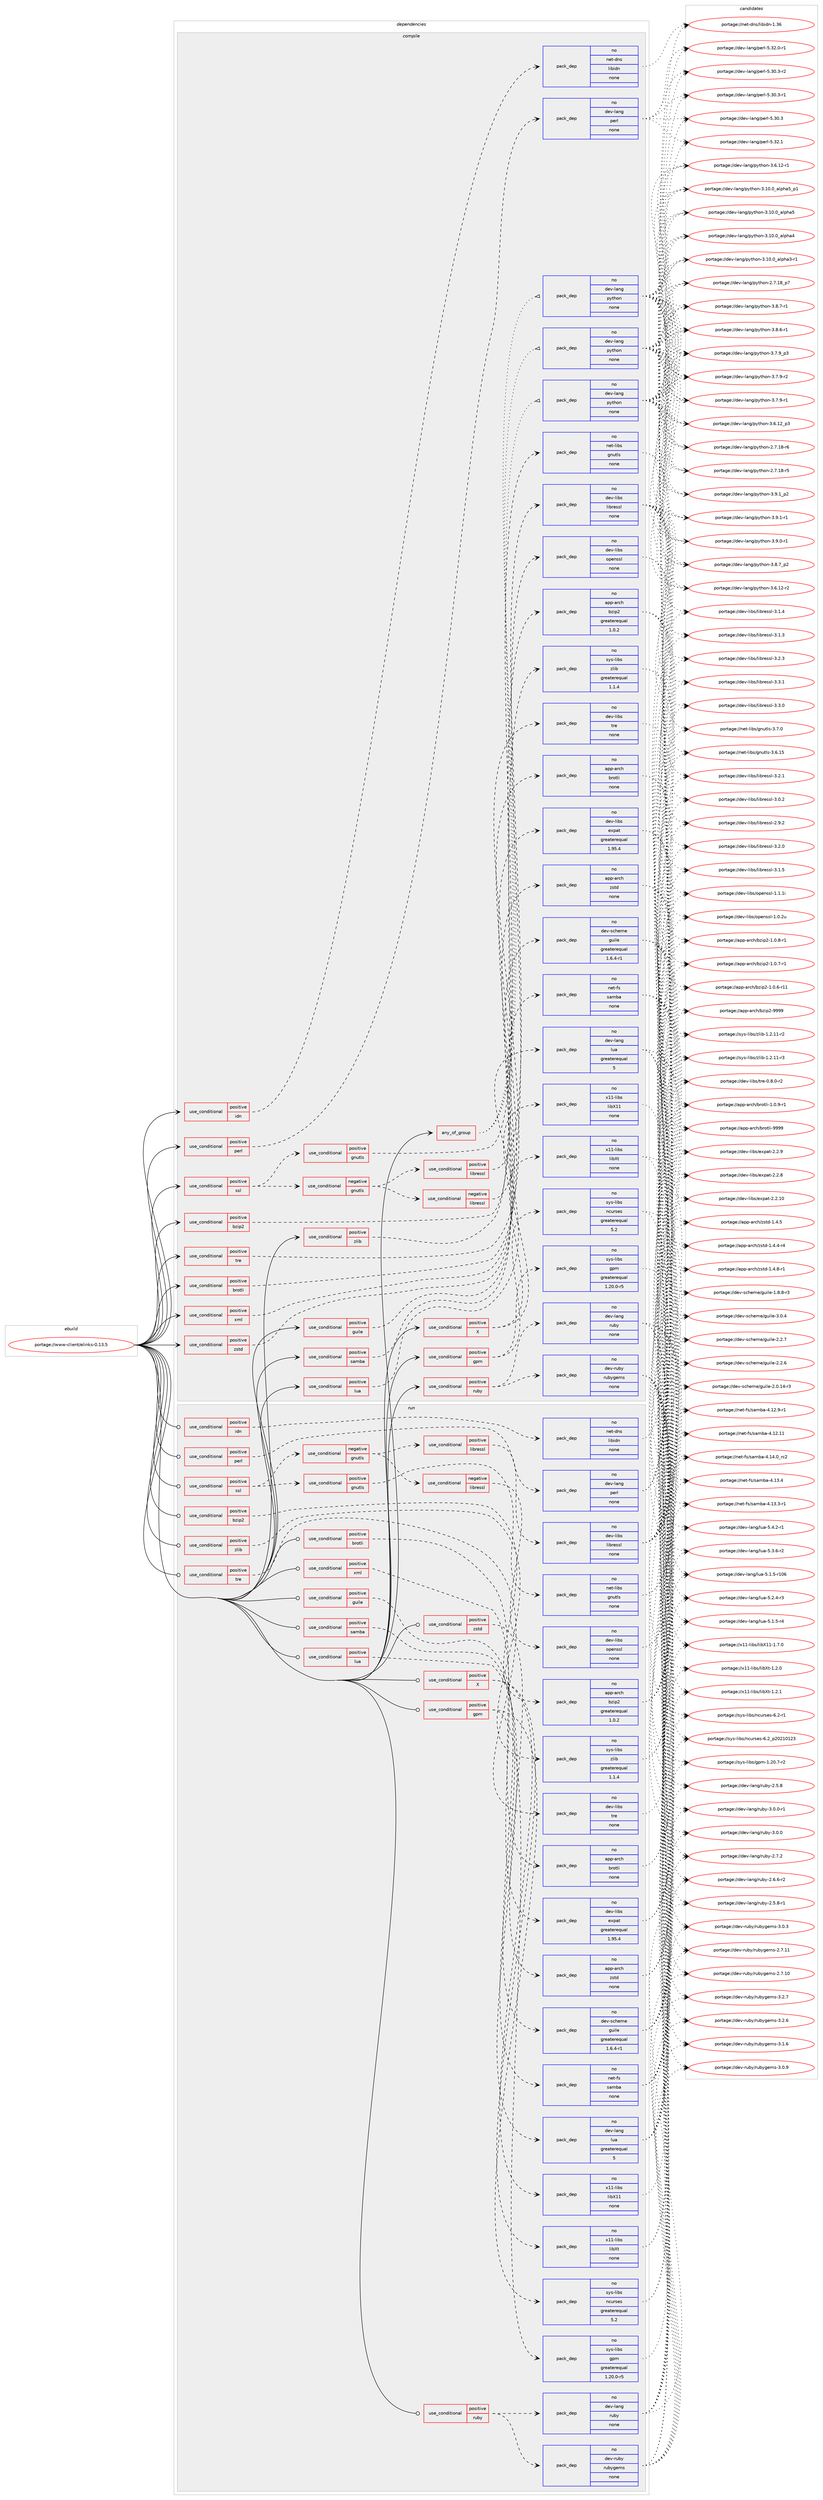 digraph prolog {

# *************
# Graph options
# *************

newrank=true;
concentrate=true;
compound=true;
graph [rankdir=LR,fontname=Helvetica,fontsize=10,ranksep=1.5];#, ranksep=2.5, nodesep=0.2];
edge  [arrowhead=vee];
node  [fontname=Helvetica,fontsize=10];

# **********
# The ebuild
# **********

subgraph cluster_leftcol {
color=gray;
rank=same;
label=<<i>ebuild</i>>;
id [label="portage://www-client/elinks-0.13.5", color=red, width=4, href="../www-client/elinks-0.13.5.svg"];
}

# ****************
# The dependencies
# ****************

subgraph cluster_midcol {
color=gray;
label=<<i>dependencies</i>>;
subgraph cluster_compile {
fillcolor="#eeeeee";
style=filled;
label=<<i>compile</i>>;
subgraph any33 {
dependency2520 [label=<<TABLE BORDER="0" CELLBORDER="1" CELLSPACING="0" CELLPADDING="4"><TR><TD CELLPADDING="10">any_of_group</TD></TR></TABLE>>, shape=none, color=red];subgraph pack2075 {
dependency2521 [label=<<TABLE BORDER="0" CELLBORDER="1" CELLSPACING="0" CELLPADDING="4" WIDTH="220"><TR><TD ROWSPAN="6" CELLPADDING="30">pack_dep</TD></TR><TR><TD WIDTH="110">no</TD></TR><TR><TD>dev-lang</TD></TR><TR><TD>python</TD></TR><TR><TD>none</TD></TR><TR><TD></TD></TR></TABLE>>, shape=none, color=blue];
}
dependency2520:e -> dependency2521:w [weight=20,style="dotted",arrowhead="oinv"];
subgraph pack2076 {
dependency2522 [label=<<TABLE BORDER="0" CELLBORDER="1" CELLSPACING="0" CELLPADDING="4" WIDTH="220"><TR><TD ROWSPAN="6" CELLPADDING="30">pack_dep</TD></TR><TR><TD WIDTH="110">no</TD></TR><TR><TD>dev-lang</TD></TR><TR><TD>python</TD></TR><TR><TD>none</TD></TR><TR><TD></TD></TR></TABLE>>, shape=none, color=blue];
}
dependency2520:e -> dependency2522:w [weight=20,style="dotted",arrowhead="oinv"];
subgraph pack2077 {
dependency2523 [label=<<TABLE BORDER="0" CELLBORDER="1" CELLSPACING="0" CELLPADDING="4" WIDTH="220"><TR><TD ROWSPAN="6" CELLPADDING="30">pack_dep</TD></TR><TR><TD WIDTH="110">no</TD></TR><TR><TD>dev-lang</TD></TR><TR><TD>python</TD></TR><TR><TD>none</TD></TR><TR><TD></TD></TR></TABLE>>, shape=none, color=blue];
}
dependency2520:e -> dependency2523:w [weight=20,style="dotted",arrowhead="oinv"];
}
id:e -> dependency2520:w [weight=20,style="solid",arrowhead="vee"];
subgraph cond406 {
dependency2524 [label=<<TABLE BORDER="0" CELLBORDER="1" CELLSPACING="0" CELLPADDING="4"><TR><TD ROWSPAN="3" CELLPADDING="10">use_conditional</TD></TR><TR><TD>positive</TD></TR><TR><TD>X</TD></TR></TABLE>>, shape=none, color=red];
subgraph pack2078 {
dependency2525 [label=<<TABLE BORDER="0" CELLBORDER="1" CELLSPACING="0" CELLPADDING="4" WIDTH="220"><TR><TD ROWSPAN="6" CELLPADDING="30">pack_dep</TD></TR><TR><TD WIDTH="110">no</TD></TR><TR><TD>x11-libs</TD></TR><TR><TD>libX11</TD></TR><TR><TD>none</TD></TR><TR><TD></TD></TR></TABLE>>, shape=none, color=blue];
}
dependency2524:e -> dependency2525:w [weight=20,style="dashed",arrowhead="vee"];
subgraph pack2079 {
dependency2526 [label=<<TABLE BORDER="0" CELLBORDER="1" CELLSPACING="0" CELLPADDING="4" WIDTH="220"><TR><TD ROWSPAN="6" CELLPADDING="30">pack_dep</TD></TR><TR><TD WIDTH="110">no</TD></TR><TR><TD>x11-libs</TD></TR><TR><TD>libXt</TD></TR><TR><TD>none</TD></TR><TR><TD></TD></TR></TABLE>>, shape=none, color=blue];
}
dependency2524:e -> dependency2526:w [weight=20,style="dashed",arrowhead="vee"];
}
id:e -> dependency2524:w [weight=20,style="solid",arrowhead="vee"];
subgraph cond407 {
dependency2527 [label=<<TABLE BORDER="0" CELLBORDER="1" CELLSPACING="0" CELLPADDING="4"><TR><TD ROWSPAN="3" CELLPADDING="10">use_conditional</TD></TR><TR><TD>positive</TD></TR><TR><TD>brotli</TD></TR></TABLE>>, shape=none, color=red];
subgraph pack2080 {
dependency2528 [label=<<TABLE BORDER="0" CELLBORDER="1" CELLSPACING="0" CELLPADDING="4" WIDTH="220"><TR><TD ROWSPAN="6" CELLPADDING="30">pack_dep</TD></TR><TR><TD WIDTH="110">no</TD></TR><TR><TD>app-arch</TD></TR><TR><TD>brotli</TD></TR><TR><TD>none</TD></TR><TR><TD></TD></TR></TABLE>>, shape=none, color=blue];
}
dependency2527:e -> dependency2528:w [weight=20,style="dashed",arrowhead="vee"];
}
id:e -> dependency2527:w [weight=20,style="solid",arrowhead="vee"];
subgraph cond408 {
dependency2529 [label=<<TABLE BORDER="0" CELLBORDER="1" CELLSPACING="0" CELLPADDING="4"><TR><TD ROWSPAN="3" CELLPADDING="10">use_conditional</TD></TR><TR><TD>positive</TD></TR><TR><TD>bzip2</TD></TR></TABLE>>, shape=none, color=red];
subgraph pack2081 {
dependency2530 [label=<<TABLE BORDER="0" CELLBORDER="1" CELLSPACING="0" CELLPADDING="4" WIDTH="220"><TR><TD ROWSPAN="6" CELLPADDING="30">pack_dep</TD></TR><TR><TD WIDTH="110">no</TD></TR><TR><TD>app-arch</TD></TR><TR><TD>bzip2</TD></TR><TR><TD>greaterequal</TD></TR><TR><TD>1.0.2</TD></TR></TABLE>>, shape=none, color=blue];
}
dependency2529:e -> dependency2530:w [weight=20,style="dashed",arrowhead="vee"];
}
id:e -> dependency2529:w [weight=20,style="solid",arrowhead="vee"];
subgraph cond409 {
dependency2531 [label=<<TABLE BORDER="0" CELLBORDER="1" CELLSPACING="0" CELLPADDING="4"><TR><TD ROWSPAN="3" CELLPADDING="10">use_conditional</TD></TR><TR><TD>positive</TD></TR><TR><TD>gpm</TD></TR></TABLE>>, shape=none, color=red];
subgraph pack2082 {
dependency2532 [label=<<TABLE BORDER="0" CELLBORDER="1" CELLSPACING="0" CELLPADDING="4" WIDTH="220"><TR><TD ROWSPAN="6" CELLPADDING="30">pack_dep</TD></TR><TR><TD WIDTH="110">no</TD></TR><TR><TD>sys-libs</TD></TR><TR><TD>ncurses</TD></TR><TR><TD>greaterequal</TD></TR><TR><TD>5.2</TD></TR></TABLE>>, shape=none, color=blue];
}
dependency2531:e -> dependency2532:w [weight=20,style="dashed",arrowhead="vee"];
subgraph pack2083 {
dependency2533 [label=<<TABLE BORDER="0" CELLBORDER="1" CELLSPACING="0" CELLPADDING="4" WIDTH="220"><TR><TD ROWSPAN="6" CELLPADDING="30">pack_dep</TD></TR><TR><TD WIDTH="110">no</TD></TR><TR><TD>sys-libs</TD></TR><TR><TD>gpm</TD></TR><TR><TD>greaterequal</TD></TR><TR><TD>1.20.0-r5</TD></TR></TABLE>>, shape=none, color=blue];
}
dependency2531:e -> dependency2533:w [weight=20,style="dashed",arrowhead="vee"];
}
id:e -> dependency2531:w [weight=20,style="solid",arrowhead="vee"];
subgraph cond410 {
dependency2534 [label=<<TABLE BORDER="0" CELLBORDER="1" CELLSPACING="0" CELLPADDING="4"><TR><TD ROWSPAN="3" CELLPADDING="10">use_conditional</TD></TR><TR><TD>positive</TD></TR><TR><TD>guile</TD></TR></TABLE>>, shape=none, color=red];
subgraph pack2084 {
dependency2535 [label=<<TABLE BORDER="0" CELLBORDER="1" CELLSPACING="0" CELLPADDING="4" WIDTH="220"><TR><TD ROWSPAN="6" CELLPADDING="30">pack_dep</TD></TR><TR><TD WIDTH="110">no</TD></TR><TR><TD>dev-scheme</TD></TR><TR><TD>guile</TD></TR><TR><TD>greaterequal</TD></TR><TR><TD>1.6.4-r1</TD></TR></TABLE>>, shape=none, color=blue];
}
dependency2534:e -> dependency2535:w [weight=20,style="dashed",arrowhead="vee"];
}
id:e -> dependency2534:w [weight=20,style="solid",arrowhead="vee"];
subgraph cond411 {
dependency2536 [label=<<TABLE BORDER="0" CELLBORDER="1" CELLSPACING="0" CELLPADDING="4"><TR><TD ROWSPAN="3" CELLPADDING="10">use_conditional</TD></TR><TR><TD>positive</TD></TR><TR><TD>idn</TD></TR></TABLE>>, shape=none, color=red];
subgraph pack2085 {
dependency2537 [label=<<TABLE BORDER="0" CELLBORDER="1" CELLSPACING="0" CELLPADDING="4" WIDTH="220"><TR><TD ROWSPAN="6" CELLPADDING="30">pack_dep</TD></TR><TR><TD WIDTH="110">no</TD></TR><TR><TD>net-dns</TD></TR><TR><TD>libidn</TD></TR><TR><TD>none</TD></TR><TR><TD></TD></TR></TABLE>>, shape=none, color=blue];
}
dependency2536:e -> dependency2537:w [weight=20,style="dashed",arrowhead="vee"];
}
id:e -> dependency2536:w [weight=20,style="solid",arrowhead="vee"];
subgraph cond412 {
dependency2538 [label=<<TABLE BORDER="0" CELLBORDER="1" CELLSPACING="0" CELLPADDING="4"><TR><TD ROWSPAN="3" CELLPADDING="10">use_conditional</TD></TR><TR><TD>positive</TD></TR><TR><TD>lua</TD></TR></TABLE>>, shape=none, color=red];
subgraph pack2086 {
dependency2539 [label=<<TABLE BORDER="0" CELLBORDER="1" CELLSPACING="0" CELLPADDING="4" WIDTH="220"><TR><TD ROWSPAN="6" CELLPADDING="30">pack_dep</TD></TR><TR><TD WIDTH="110">no</TD></TR><TR><TD>dev-lang</TD></TR><TR><TD>lua</TD></TR><TR><TD>greaterequal</TD></TR><TR><TD>5</TD></TR></TABLE>>, shape=none, color=blue];
}
dependency2538:e -> dependency2539:w [weight=20,style="dashed",arrowhead="vee"];
}
id:e -> dependency2538:w [weight=20,style="solid",arrowhead="vee"];
subgraph cond413 {
dependency2540 [label=<<TABLE BORDER="0" CELLBORDER="1" CELLSPACING="0" CELLPADDING="4"><TR><TD ROWSPAN="3" CELLPADDING="10">use_conditional</TD></TR><TR><TD>positive</TD></TR><TR><TD>perl</TD></TR></TABLE>>, shape=none, color=red];
subgraph pack2087 {
dependency2541 [label=<<TABLE BORDER="0" CELLBORDER="1" CELLSPACING="0" CELLPADDING="4" WIDTH="220"><TR><TD ROWSPAN="6" CELLPADDING="30">pack_dep</TD></TR><TR><TD WIDTH="110">no</TD></TR><TR><TD>dev-lang</TD></TR><TR><TD>perl</TD></TR><TR><TD>none</TD></TR><TR><TD></TD></TR></TABLE>>, shape=none, color=blue];
}
dependency2540:e -> dependency2541:w [weight=20,style="dashed",arrowhead="vee"];
}
id:e -> dependency2540:w [weight=20,style="solid",arrowhead="vee"];
subgraph cond414 {
dependency2542 [label=<<TABLE BORDER="0" CELLBORDER="1" CELLSPACING="0" CELLPADDING="4"><TR><TD ROWSPAN="3" CELLPADDING="10">use_conditional</TD></TR><TR><TD>positive</TD></TR><TR><TD>ruby</TD></TR></TABLE>>, shape=none, color=red];
subgraph pack2088 {
dependency2543 [label=<<TABLE BORDER="0" CELLBORDER="1" CELLSPACING="0" CELLPADDING="4" WIDTH="220"><TR><TD ROWSPAN="6" CELLPADDING="30">pack_dep</TD></TR><TR><TD WIDTH="110">no</TD></TR><TR><TD>dev-lang</TD></TR><TR><TD>ruby</TD></TR><TR><TD>none</TD></TR><TR><TD></TD></TR></TABLE>>, shape=none, color=blue];
}
dependency2542:e -> dependency2543:w [weight=20,style="dashed",arrowhead="vee"];
subgraph pack2089 {
dependency2544 [label=<<TABLE BORDER="0" CELLBORDER="1" CELLSPACING="0" CELLPADDING="4" WIDTH="220"><TR><TD ROWSPAN="6" CELLPADDING="30">pack_dep</TD></TR><TR><TD WIDTH="110">no</TD></TR><TR><TD>dev-ruby</TD></TR><TR><TD>rubygems</TD></TR><TR><TD>none</TD></TR><TR><TD></TD></TR></TABLE>>, shape=none, color=blue];
}
dependency2542:e -> dependency2544:w [weight=20,style="dashed",arrowhead="vee"];
}
id:e -> dependency2542:w [weight=20,style="solid",arrowhead="vee"];
subgraph cond415 {
dependency2545 [label=<<TABLE BORDER="0" CELLBORDER="1" CELLSPACING="0" CELLPADDING="4"><TR><TD ROWSPAN="3" CELLPADDING="10">use_conditional</TD></TR><TR><TD>positive</TD></TR><TR><TD>samba</TD></TR></TABLE>>, shape=none, color=red];
subgraph pack2090 {
dependency2546 [label=<<TABLE BORDER="0" CELLBORDER="1" CELLSPACING="0" CELLPADDING="4" WIDTH="220"><TR><TD ROWSPAN="6" CELLPADDING="30">pack_dep</TD></TR><TR><TD WIDTH="110">no</TD></TR><TR><TD>net-fs</TD></TR><TR><TD>samba</TD></TR><TR><TD>none</TD></TR><TR><TD></TD></TR></TABLE>>, shape=none, color=blue];
}
dependency2545:e -> dependency2546:w [weight=20,style="dashed",arrowhead="vee"];
}
id:e -> dependency2545:w [weight=20,style="solid",arrowhead="vee"];
subgraph cond416 {
dependency2547 [label=<<TABLE BORDER="0" CELLBORDER="1" CELLSPACING="0" CELLPADDING="4"><TR><TD ROWSPAN="3" CELLPADDING="10">use_conditional</TD></TR><TR><TD>positive</TD></TR><TR><TD>ssl</TD></TR></TABLE>>, shape=none, color=red];
subgraph cond417 {
dependency2548 [label=<<TABLE BORDER="0" CELLBORDER="1" CELLSPACING="0" CELLPADDING="4"><TR><TD ROWSPAN="3" CELLPADDING="10">use_conditional</TD></TR><TR><TD>negative</TD></TR><TR><TD>gnutls</TD></TR></TABLE>>, shape=none, color=red];
subgraph cond418 {
dependency2549 [label=<<TABLE BORDER="0" CELLBORDER="1" CELLSPACING="0" CELLPADDING="4"><TR><TD ROWSPAN="3" CELLPADDING="10">use_conditional</TD></TR><TR><TD>negative</TD></TR><TR><TD>libressl</TD></TR></TABLE>>, shape=none, color=red];
subgraph pack2091 {
dependency2550 [label=<<TABLE BORDER="0" CELLBORDER="1" CELLSPACING="0" CELLPADDING="4" WIDTH="220"><TR><TD ROWSPAN="6" CELLPADDING="30">pack_dep</TD></TR><TR><TD WIDTH="110">no</TD></TR><TR><TD>dev-libs</TD></TR><TR><TD>openssl</TD></TR><TR><TD>none</TD></TR><TR><TD></TD></TR></TABLE>>, shape=none, color=blue];
}
dependency2549:e -> dependency2550:w [weight=20,style="dashed",arrowhead="vee"];
}
dependency2548:e -> dependency2549:w [weight=20,style="dashed",arrowhead="vee"];
subgraph cond419 {
dependency2551 [label=<<TABLE BORDER="0" CELLBORDER="1" CELLSPACING="0" CELLPADDING="4"><TR><TD ROWSPAN="3" CELLPADDING="10">use_conditional</TD></TR><TR><TD>positive</TD></TR><TR><TD>libressl</TD></TR></TABLE>>, shape=none, color=red];
subgraph pack2092 {
dependency2552 [label=<<TABLE BORDER="0" CELLBORDER="1" CELLSPACING="0" CELLPADDING="4" WIDTH="220"><TR><TD ROWSPAN="6" CELLPADDING="30">pack_dep</TD></TR><TR><TD WIDTH="110">no</TD></TR><TR><TD>dev-libs</TD></TR><TR><TD>libressl</TD></TR><TR><TD>none</TD></TR><TR><TD></TD></TR></TABLE>>, shape=none, color=blue];
}
dependency2551:e -> dependency2552:w [weight=20,style="dashed",arrowhead="vee"];
}
dependency2548:e -> dependency2551:w [weight=20,style="dashed",arrowhead="vee"];
}
dependency2547:e -> dependency2548:w [weight=20,style="dashed",arrowhead="vee"];
subgraph cond420 {
dependency2553 [label=<<TABLE BORDER="0" CELLBORDER="1" CELLSPACING="0" CELLPADDING="4"><TR><TD ROWSPAN="3" CELLPADDING="10">use_conditional</TD></TR><TR><TD>positive</TD></TR><TR><TD>gnutls</TD></TR></TABLE>>, shape=none, color=red];
subgraph pack2093 {
dependency2554 [label=<<TABLE BORDER="0" CELLBORDER="1" CELLSPACING="0" CELLPADDING="4" WIDTH="220"><TR><TD ROWSPAN="6" CELLPADDING="30">pack_dep</TD></TR><TR><TD WIDTH="110">no</TD></TR><TR><TD>net-libs</TD></TR><TR><TD>gnutls</TD></TR><TR><TD>none</TD></TR><TR><TD></TD></TR></TABLE>>, shape=none, color=blue];
}
dependency2553:e -> dependency2554:w [weight=20,style="dashed",arrowhead="vee"];
}
dependency2547:e -> dependency2553:w [weight=20,style="dashed",arrowhead="vee"];
}
id:e -> dependency2547:w [weight=20,style="solid",arrowhead="vee"];
subgraph cond421 {
dependency2555 [label=<<TABLE BORDER="0" CELLBORDER="1" CELLSPACING="0" CELLPADDING="4"><TR><TD ROWSPAN="3" CELLPADDING="10">use_conditional</TD></TR><TR><TD>positive</TD></TR><TR><TD>tre</TD></TR></TABLE>>, shape=none, color=red];
subgraph pack2094 {
dependency2556 [label=<<TABLE BORDER="0" CELLBORDER="1" CELLSPACING="0" CELLPADDING="4" WIDTH="220"><TR><TD ROWSPAN="6" CELLPADDING="30">pack_dep</TD></TR><TR><TD WIDTH="110">no</TD></TR><TR><TD>dev-libs</TD></TR><TR><TD>tre</TD></TR><TR><TD>none</TD></TR><TR><TD></TD></TR></TABLE>>, shape=none, color=blue];
}
dependency2555:e -> dependency2556:w [weight=20,style="dashed",arrowhead="vee"];
}
id:e -> dependency2555:w [weight=20,style="solid",arrowhead="vee"];
subgraph cond422 {
dependency2557 [label=<<TABLE BORDER="0" CELLBORDER="1" CELLSPACING="0" CELLPADDING="4"><TR><TD ROWSPAN="3" CELLPADDING="10">use_conditional</TD></TR><TR><TD>positive</TD></TR><TR><TD>xml</TD></TR></TABLE>>, shape=none, color=red];
subgraph pack2095 {
dependency2558 [label=<<TABLE BORDER="0" CELLBORDER="1" CELLSPACING="0" CELLPADDING="4" WIDTH="220"><TR><TD ROWSPAN="6" CELLPADDING="30">pack_dep</TD></TR><TR><TD WIDTH="110">no</TD></TR><TR><TD>dev-libs</TD></TR><TR><TD>expat</TD></TR><TR><TD>greaterequal</TD></TR><TR><TD>1.95.4</TD></TR></TABLE>>, shape=none, color=blue];
}
dependency2557:e -> dependency2558:w [weight=20,style="dashed",arrowhead="vee"];
}
id:e -> dependency2557:w [weight=20,style="solid",arrowhead="vee"];
subgraph cond423 {
dependency2559 [label=<<TABLE BORDER="0" CELLBORDER="1" CELLSPACING="0" CELLPADDING="4"><TR><TD ROWSPAN="3" CELLPADDING="10">use_conditional</TD></TR><TR><TD>positive</TD></TR><TR><TD>zlib</TD></TR></TABLE>>, shape=none, color=red];
subgraph pack2096 {
dependency2560 [label=<<TABLE BORDER="0" CELLBORDER="1" CELLSPACING="0" CELLPADDING="4" WIDTH="220"><TR><TD ROWSPAN="6" CELLPADDING="30">pack_dep</TD></TR><TR><TD WIDTH="110">no</TD></TR><TR><TD>sys-libs</TD></TR><TR><TD>zlib</TD></TR><TR><TD>greaterequal</TD></TR><TR><TD>1.1.4</TD></TR></TABLE>>, shape=none, color=blue];
}
dependency2559:e -> dependency2560:w [weight=20,style="dashed",arrowhead="vee"];
}
id:e -> dependency2559:w [weight=20,style="solid",arrowhead="vee"];
subgraph cond424 {
dependency2561 [label=<<TABLE BORDER="0" CELLBORDER="1" CELLSPACING="0" CELLPADDING="4"><TR><TD ROWSPAN="3" CELLPADDING="10">use_conditional</TD></TR><TR><TD>positive</TD></TR><TR><TD>zstd</TD></TR></TABLE>>, shape=none, color=red];
subgraph pack2097 {
dependency2562 [label=<<TABLE BORDER="0" CELLBORDER="1" CELLSPACING="0" CELLPADDING="4" WIDTH="220"><TR><TD ROWSPAN="6" CELLPADDING="30">pack_dep</TD></TR><TR><TD WIDTH="110">no</TD></TR><TR><TD>app-arch</TD></TR><TR><TD>zstd</TD></TR><TR><TD>none</TD></TR><TR><TD></TD></TR></TABLE>>, shape=none, color=blue];
}
dependency2561:e -> dependency2562:w [weight=20,style="dashed",arrowhead="vee"];
}
id:e -> dependency2561:w [weight=20,style="solid",arrowhead="vee"];
}
subgraph cluster_compileandrun {
fillcolor="#eeeeee";
style=filled;
label=<<i>compile and run</i>>;
}
subgraph cluster_run {
fillcolor="#eeeeee";
style=filled;
label=<<i>run</i>>;
subgraph cond425 {
dependency2563 [label=<<TABLE BORDER="0" CELLBORDER="1" CELLSPACING="0" CELLPADDING="4"><TR><TD ROWSPAN="3" CELLPADDING="10">use_conditional</TD></TR><TR><TD>positive</TD></TR><TR><TD>X</TD></TR></TABLE>>, shape=none, color=red];
subgraph pack2098 {
dependency2564 [label=<<TABLE BORDER="0" CELLBORDER="1" CELLSPACING="0" CELLPADDING="4" WIDTH="220"><TR><TD ROWSPAN="6" CELLPADDING="30">pack_dep</TD></TR><TR><TD WIDTH="110">no</TD></TR><TR><TD>x11-libs</TD></TR><TR><TD>libX11</TD></TR><TR><TD>none</TD></TR><TR><TD></TD></TR></TABLE>>, shape=none, color=blue];
}
dependency2563:e -> dependency2564:w [weight=20,style="dashed",arrowhead="vee"];
subgraph pack2099 {
dependency2565 [label=<<TABLE BORDER="0" CELLBORDER="1" CELLSPACING="0" CELLPADDING="4" WIDTH="220"><TR><TD ROWSPAN="6" CELLPADDING="30">pack_dep</TD></TR><TR><TD WIDTH="110">no</TD></TR><TR><TD>x11-libs</TD></TR><TR><TD>libXt</TD></TR><TR><TD>none</TD></TR><TR><TD></TD></TR></TABLE>>, shape=none, color=blue];
}
dependency2563:e -> dependency2565:w [weight=20,style="dashed",arrowhead="vee"];
}
id:e -> dependency2563:w [weight=20,style="solid",arrowhead="odot"];
subgraph cond426 {
dependency2566 [label=<<TABLE BORDER="0" CELLBORDER="1" CELLSPACING="0" CELLPADDING="4"><TR><TD ROWSPAN="3" CELLPADDING="10">use_conditional</TD></TR><TR><TD>positive</TD></TR><TR><TD>brotli</TD></TR></TABLE>>, shape=none, color=red];
subgraph pack2100 {
dependency2567 [label=<<TABLE BORDER="0" CELLBORDER="1" CELLSPACING="0" CELLPADDING="4" WIDTH="220"><TR><TD ROWSPAN="6" CELLPADDING="30">pack_dep</TD></TR><TR><TD WIDTH="110">no</TD></TR><TR><TD>app-arch</TD></TR><TR><TD>brotli</TD></TR><TR><TD>none</TD></TR><TR><TD></TD></TR></TABLE>>, shape=none, color=blue];
}
dependency2566:e -> dependency2567:w [weight=20,style="dashed",arrowhead="vee"];
}
id:e -> dependency2566:w [weight=20,style="solid",arrowhead="odot"];
subgraph cond427 {
dependency2568 [label=<<TABLE BORDER="0" CELLBORDER="1" CELLSPACING="0" CELLPADDING="4"><TR><TD ROWSPAN="3" CELLPADDING="10">use_conditional</TD></TR><TR><TD>positive</TD></TR><TR><TD>bzip2</TD></TR></TABLE>>, shape=none, color=red];
subgraph pack2101 {
dependency2569 [label=<<TABLE BORDER="0" CELLBORDER="1" CELLSPACING="0" CELLPADDING="4" WIDTH="220"><TR><TD ROWSPAN="6" CELLPADDING="30">pack_dep</TD></TR><TR><TD WIDTH="110">no</TD></TR><TR><TD>app-arch</TD></TR><TR><TD>bzip2</TD></TR><TR><TD>greaterequal</TD></TR><TR><TD>1.0.2</TD></TR></TABLE>>, shape=none, color=blue];
}
dependency2568:e -> dependency2569:w [weight=20,style="dashed",arrowhead="vee"];
}
id:e -> dependency2568:w [weight=20,style="solid",arrowhead="odot"];
subgraph cond428 {
dependency2570 [label=<<TABLE BORDER="0" CELLBORDER="1" CELLSPACING="0" CELLPADDING="4"><TR><TD ROWSPAN="3" CELLPADDING="10">use_conditional</TD></TR><TR><TD>positive</TD></TR><TR><TD>gpm</TD></TR></TABLE>>, shape=none, color=red];
subgraph pack2102 {
dependency2571 [label=<<TABLE BORDER="0" CELLBORDER="1" CELLSPACING="0" CELLPADDING="4" WIDTH="220"><TR><TD ROWSPAN="6" CELLPADDING="30">pack_dep</TD></TR><TR><TD WIDTH="110">no</TD></TR><TR><TD>sys-libs</TD></TR><TR><TD>ncurses</TD></TR><TR><TD>greaterequal</TD></TR><TR><TD>5.2</TD></TR></TABLE>>, shape=none, color=blue];
}
dependency2570:e -> dependency2571:w [weight=20,style="dashed",arrowhead="vee"];
subgraph pack2103 {
dependency2572 [label=<<TABLE BORDER="0" CELLBORDER="1" CELLSPACING="0" CELLPADDING="4" WIDTH="220"><TR><TD ROWSPAN="6" CELLPADDING="30">pack_dep</TD></TR><TR><TD WIDTH="110">no</TD></TR><TR><TD>sys-libs</TD></TR><TR><TD>gpm</TD></TR><TR><TD>greaterequal</TD></TR><TR><TD>1.20.0-r5</TD></TR></TABLE>>, shape=none, color=blue];
}
dependency2570:e -> dependency2572:w [weight=20,style="dashed",arrowhead="vee"];
}
id:e -> dependency2570:w [weight=20,style="solid",arrowhead="odot"];
subgraph cond429 {
dependency2573 [label=<<TABLE BORDER="0" CELLBORDER="1" CELLSPACING="0" CELLPADDING="4"><TR><TD ROWSPAN="3" CELLPADDING="10">use_conditional</TD></TR><TR><TD>positive</TD></TR><TR><TD>guile</TD></TR></TABLE>>, shape=none, color=red];
subgraph pack2104 {
dependency2574 [label=<<TABLE BORDER="0" CELLBORDER="1" CELLSPACING="0" CELLPADDING="4" WIDTH="220"><TR><TD ROWSPAN="6" CELLPADDING="30">pack_dep</TD></TR><TR><TD WIDTH="110">no</TD></TR><TR><TD>dev-scheme</TD></TR><TR><TD>guile</TD></TR><TR><TD>greaterequal</TD></TR><TR><TD>1.6.4-r1</TD></TR></TABLE>>, shape=none, color=blue];
}
dependency2573:e -> dependency2574:w [weight=20,style="dashed",arrowhead="vee"];
}
id:e -> dependency2573:w [weight=20,style="solid",arrowhead="odot"];
subgraph cond430 {
dependency2575 [label=<<TABLE BORDER="0" CELLBORDER="1" CELLSPACING="0" CELLPADDING="4"><TR><TD ROWSPAN="3" CELLPADDING="10">use_conditional</TD></TR><TR><TD>positive</TD></TR><TR><TD>idn</TD></TR></TABLE>>, shape=none, color=red];
subgraph pack2105 {
dependency2576 [label=<<TABLE BORDER="0" CELLBORDER="1" CELLSPACING="0" CELLPADDING="4" WIDTH="220"><TR><TD ROWSPAN="6" CELLPADDING="30">pack_dep</TD></TR><TR><TD WIDTH="110">no</TD></TR><TR><TD>net-dns</TD></TR><TR><TD>libidn</TD></TR><TR><TD>none</TD></TR><TR><TD></TD></TR></TABLE>>, shape=none, color=blue];
}
dependency2575:e -> dependency2576:w [weight=20,style="dashed",arrowhead="vee"];
}
id:e -> dependency2575:w [weight=20,style="solid",arrowhead="odot"];
subgraph cond431 {
dependency2577 [label=<<TABLE BORDER="0" CELLBORDER="1" CELLSPACING="0" CELLPADDING="4"><TR><TD ROWSPAN="3" CELLPADDING="10">use_conditional</TD></TR><TR><TD>positive</TD></TR><TR><TD>lua</TD></TR></TABLE>>, shape=none, color=red];
subgraph pack2106 {
dependency2578 [label=<<TABLE BORDER="0" CELLBORDER="1" CELLSPACING="0" CELLPADDING="4" WIDTH="220"><TR><TD ROWSPAN="6" CELLPADDING="30">pack_dep</TD></TR><TR><TD WIDTH="110">no</TD></TR><TR><TD>dev-lang</TD></TR><TR><TD>lua</TD></TR><TR><TD>greaterequal</TD></TR><TR><TD>5</TD></TR></TABLE>>, shape=none, color=blue];
}
dependency2577:e -> dependency2578:w [weight=20,style="dashed",arrowhead="vee"];
}
id:e -> dependency2577:w [weight=20,style="solid",arrowhead="odot"];
subgraph cond432 {
dependency2579 [label=<<TABLE BORDER="0" CELLBORDER="1" CELLSPACING="0" CELLPADDING="4"><TR><TD ROWSPAN="3" CELLPADDING="10">use_conditional</TD></TR><TR><TD>positive</TD></TR><TR><TD>perl</TD></TR></TABLE>>, shape=none, color=red];
subgraph pack2107 {
dependency2580 [label=<<TABLE BORDER="0" CELLBORDER="1" CELLSPACING="0" CELLPADDING="4" WIDTH="220"><TR><TD ROWSPAN="6" CELLPADDING="30">pack_dep</TD></TR><TR><TD WIDTH="110">no</TD></TR><TR><TD>dev-lang</TD></TR><TR><TD>perl</TD></TR><TR><TD>none</TD></TR><TR><TD></TD></TR></TABLE>>, shape=none, color=blue];
}
dependency2579:e -> dependency2580:w [weight=20,style="dashed",arrowhead="vee"];
}
id:e -> dependency2579:w [weight=20,style="solid",arrowhead="odot"];
subgraph cond433 {
dependency2581 [label=<<TABLE BORDER="0" CELLBORDER="1" CELLSPACING="0" CELLPADDING="4"><TR><TD ROWSPAN="3" CELLPADDING="10">use_conditional</TD></TR><TR><TD>positive</TD></TR><TR><TD>ruby</TD></TR></TABLE>>, shape=none, color=red];
subgraph pack2108 {
dependency2582 [label=<<TABLE BORDER="0" CELLBORDER="1" CELLSPACING="0" CELLPADDING="4" WIDTH="220"><TR><TD ROWSPAN="6" CELLPADDING="30">pack_dep</TD></TR><TR><TD WIDTH="110">no</TD></TR><TR><TD>dev-lang</TD></TR><TR><TD>ruby</TD></TR><TR><TD>none</TD></TR><TR><TD></TD></TR></TABLE>>, shape=none, color=blue];
}
dependency2581:e -> dependency2582:w [weight=20,style="dashed",arrowhead="vee"];
subgraph pack2109 {
dependency2583 [label=<<TABLE BORDER="0" CELLBORDER="1" CELLSPACING="0" CELLPADDING="4" WIDTH="220"><TR><TD ROWSPAN="6" CELLPADDING="30">pack_dep</TD></TR><TR><TD WIDTH="110">no</TD></TR><TR><TD>dev-ruby</TD></TR><TR><TD>rubygems</TD></TR><TR><TD>none</TD></TR><TR><TD></TD></TR></TABLE>>, shape=none, color=blue];
}
dependency2581:e -> dependency2583:w [weight=20,style="dashed",arrowhead="vee"];
}
id:e -> dependency2581:w [weight=20,style="solid",arrowhead="odot"];
subgraph cond434 {
dependency2584 [label=<<TABLE BORDER="0" CELLBORDER="1" CELLSPACING="0" CELLPADDING="4"><TR><TD ROWSPAN="3" CELLPADDING="10">use_conditional</TD></TR><TR><TD>positive</TD></TR><TR><TD>samba</TD></TR></TABLE>>, shape=none, color=red];
subgraph pack2110 {
dependency2585 [label=<<TABLE BORDER="0" CELLBORDER="1" CELLSPACING="0" CELLPADDING="4" WIDTH="220"><TR><TD ROWSPAN="6" CELLPADDING="30">pack_dep</TD></TR><TR><TD WIDTH="110">no</TD></TR><TR><TD>net-fs</TD></TR><TR><TD>samba</TD></TR><TR><TD>none</TD></TR><TR><TD></TD></TR></TABLE>>, shape=none, color=blue];
}
dependency2584:e -> dependency2585:w [weight=20,style="dashed",arrowhead="vee"];
}
id:e -> dependency2584:w [weight=20,style="solid",arrowhead="odot"];
subgraph cond435 {
dependency2586 [label=<<TABLE BORDER="0" CELLBORDER="1" CELLSPACING="0" CELLPADDING="4"><TR><TD ROWSPAN="3" CELLPADDING="10">use_conditional</TD></TR><TR><TD>positive</TD></TR><TR><TD>ssl</TD></TR></TABLE>>, shape=none, color=red];
subgraph cond436 {
dependency2587 [label=<<TABLE BORDER="0" CELLBORDER="1" CELLSPACING="0" CELLPADDING="4"><TR><TD ROWSPAN="3" CELLPADDING="10">use_conditional</TD></TR><TR><TD>negative</TD></TR><TR><TD>gnutls</TD></TR></TABLE>>, shape=none, color=red];
subgraph cond437 {
dependency2588 [label=<<TABLE BORDER="0" CELLBORDER="1" CELLSPACING="0" CELLPADDING="4"><TR><TD ROWSPAN="3" CELLPADDING="10">use_conditional</TD></TR><TR><TD>negative</TD></TR><TR><TD>libressl</TD></TR></TABLE>>, shape=none, color=red];
subgraph pack2111 {
dependency2589 [label=<<TABLE BORDER="0" CELLBORDER="1" CELLSPACING="0" CELLPADDING="4" WIDTH="220"><TR><TD ROWSPAN="6" CELLPADDING="30">pack_dep</TD></TR><TR><TD WIDTH="110">no</TD></TR><TR><TD>dev-libs</TD></TR><TR><TD>openssl</TD></TR><TR><TD>none</TD></TR><TR><TD></TD></TR></TABLE>>, shape=none, color=blue];
}
dependency2588:e -> dependency2589:w [weight=20,style="dashed",arrowhead="vee"];
}
dependency2587:e -> dependency2588:w [weight=20,style="dashed",arrowhead="vee"];
subgraph cond438 {
dependency2590 [label=<<TABLE BORDER="0" CELLBORDER="1" CELLSPACING="0" CELLPADDING="4"><TR><TD ROWSPAN="3" CELLPADDING="10">use_conditional</TD></TR><TR><TD>positive</TD></TR><TR><TD>libressl</TD></TR></TABLE>>, shape=none, color=red];
subgraph pack2112 {
dependency2591 [label=<<TABLE BORDER="0" CELLBORDER="1" CELLSPACING="0" CELLPADDING="4" WIDTH="220"><TR><TD ROWSPAN="6" CELLPADDING="30">pack_dep</TD></TR><TR><TD WIDTH="110">no</TD></TR><TR><TD>dev-libs</TD></TR><TR><TD>libressl</TD></TR><TR><TD>none</TD></TR><TR><TD></TD></TR></TABLE>>, shape=none, color=blue];
}
dependency2590:e -> dependency2591:w [weight=20,style="dashed",arrowhead="vee"];
}
dependency2587:e -> dependency2590:w [weight=20,style="dashed",arrowhead="vee"];
}
dependency2586:e -> dependency2587:w [weight=20,style="dashed",arrowhead="vee"];
subgraph cond439 {
dependency2592 [label=<<TABLE BORDER="0" CELLBORDER="1" CELLSPACING="0" CELLPADDING="4"><TR><TD ROWSPAN="3" CELLPADDING="10">use_conditional</TD></TR><TR><TD>positive</TD></TR><TR><TD>gnutls</TD></TR></TABLE>>, shape=none, color=red];
subgraph pack2113 {
dependency2593 [label=<<TABLE BORDER="0" CELLBORDER="1" CELLSPACING="0" CELLPADDING="4" WIDTH="220"><TR><TD ROWSPAN="6" CELLPADDING="30">pack_dep</TD></TR><TR><TD WIDTH="110">no</TD></TR><TR><TD>net-libs</TD></TR><TR><TD>gnutls</TD></TR><TR><TD>none</TD></TR><TR><TD></TD></TR></TABLE>>, shape=none, color=blue];
}
dependency2592:e -> dependency2593:w [weight=20,style="dashed",arrowhead="vee"];
}
dependency2586:e -> dependency2592:w [weight=20,style="dashed",arrowhead="vee"];
}
id:e -> dependency2586:w [weight=20,style="solid",arrowhead="odot"];
subgraph cond440 {
dependency2594 [label=<<TABLE BORDER="0" CELLBORDER="1" CELLSPACING="0" CELLPADDING="4"><TR><TD ROWSPAN="3" CELLPADDING="10">use_conditional</TD></TR><TR><TD>positive</TD></TR><TR><TD>tre</TD></TR></TABLE>>, shape=none, color=red];
subgraph pack2114 {
dependency2595 [label=<<TABLE BORDER="0" CELLBORDER="1" CELLSPACING="0" CELLPADDING="4" WIDTH="220"><TR><TD ROWSPAN="6" CELLPADDING="30">pack_dep</TD></TR><TR><TD WIDTH="110">no</TD></TR><TR><TD>dev-libs</TD></TR><TR><TD>tre</TD></TR><TR><TD>none</TD></TR><TR><TD></TD></TR></TABLE>>, shape=none, color=blue];
}
dependency2594:e -> dependency2595:w [weight=20,style="dashed",arrowhead="vee"];
}
id:e -> dependency2594:w [weight=20,style="solid",arrowhead="odot"];
subgraph cond441 {
dependency2596 [label=<<TABLE BORDER="0" CELLBORDER="1" CELLSPACING="0" CELLPADDING="4"><TR><TD ROWSPAN="3" CELLPADDING="10">use_conditional</TD></TR><TR><TD>positive</TD></TR><TR><TD>xml</TD></TR></TABLE>>, shape=none, color=red];
subgraph pack2115 {
dependency2597 [label=<<TABLE BORDER="0" CELLBORDER="1" CELLSPACING="0" CELLPADDING="4" WIDTH="220"><TR><TD ROWSPAN="6" CELLPADDING="30">pack_dep</TD></TR><TR><TD WIDTH="110">no</TD></TR><TR><TD>dev-libs</TD></TR><TR><TD>expat</TD></TR><TR><TD>greaterequal</TD></TR><TR><TD>1.95.4</TD></TR></TABLE>>, shape=none, color=blue];
}
dependency2596:e -> dependency2597:w [weight=20,style="dashed",arrowhead="vee"];
}
id:e -> dependency2596:w [weight=20,style="solid",arrowhead="odot"];
subgraph cond442 {
dependency2598 [label=<<TABLE BORDER="0" CELLBORDER="1" CELLSPACING="0" CELLPADDING="4"><TR><TD ROWSPAN="3" CELLPADDING="10">use_conditional</TD></TR><TR><TD>positive</TD></TR><TR><TD>zlib</TD></TR></TABLE>>, shape=none, color=red];
subgraph pack2116 {
dependency2599 [label=<<TABLE BORDER="0" CELLBORDER="1" CELLSPACING="0" CELLPADDING="4" WIDTH="220"><TR><TD ROWSPAN="6" CELLPADDING="30">pack_dep</TD></TR><TR><TD WIDTH="110">no</TD></TR><TR><TD>sys-libs</TD></TR><TR><TD>zlib</TD></TR><TR><TD>greaterequal</TD></TR><TR><TD>1.1.4</TD></TR></TABLE>>, shape=none, color=blue];
}
dependency2598:e -> dependency2599:w [weight=20,style="dashed",arrowhead="vee"];
}
id:e -> dependency2598:w [weight=20,style="solid",arrowhead="odot"];
subgraph cond443 {
dependency2600 [label=<<TABLE BORDER="0" CELLBORDER="1" CELLSPACING="0" CELLPADDING="4"><TR><TD ROWSPAN="3" CELLPADDING="10">use_conditional</TD></TR><TR><TD>positive</TD></TR><TR><TD>zstd</TD></TR></TABLE>>, shape=none, color=red];
subgraph pack2117 {
dependency2601 [label=<<TABLE BORDER="0" CELLBORDER="1" CELLSPACING="0" CELLPADDING="4" WIDTH="220"><TR><TD ROWSPAN="6" CELLPADDING="30">pack_dep</TD></TR><TR><TD WIDTH="110">no</TD></TR><TR><TD>app-arch</TD></TR><TR><TD>zstd</TD></TR><TR><TD>none</TD></TR><TR><TD></TD></TR></TABLE>>, shape=none, color=blue];
}
dependency2600:e -> dependency2601:w [weight=20,style="dashed",arrowhead="vee"];
}
id:e -> dependency2600:w [weight=20,style="solid",arrowhead="odot"];
}
}

# **************
# The candidates
# **************

subgraph cluster_choices {
rank=same;
color=gray;
label=<<i>candidates</i>>;

subgraph choice2075 {
color=black;
nodesep=1;
choice1001011184510897110103471121211161041111104551465746499511250 [label="portage://dev-lang/python-3.9.1_p2", color=red, width=4,href="../dev-lang/python-3.9.1_p2.svg"];
choice1001011184510897110103471121211161041111104551465746494511449 [label="portage://dev-lang/python-3.9.1-r1", color=red, width=4,href="../dev-lang/python-3.9.1-r1.svg"];
choice1001011184510897110103471121211161041111104551465746484511449 [label="portage://dev-lang/python-3.9.0-r1", color=red, width=4,href="../dev-lang/python-3.9.0-r1.svg"];
choice1001011184510897110103471121211161041111104551465646559511250 [label="portage://dev-lang/python-3.8.7_p2", color=red, width=4,href="../dev-lang/python-3.8.7_p2.svg"];
choice1001011184510897110103471121211161041111104551465646554511449 [label="portage://dev-lang/python-3.8.7-r1", color=red, width=4,href="../dev-lang/python-3.8.7-r1.svg"];
choice1001011184510897110103471121211161041111104551465646544511449 [label="portage://dev-lang/python-3.8.6-r1", color=red, width=4,href="../dev-lang/python-3.8.6-r1.svg"];
choice1001011184510897110103471121211161041111104551465546579511251 [label="portage://dev-lang/python-3.7.9_p3", color=red, width=4,href="../dev-lang/python-3.7.9_p3.svg"];
choice1001011184510897110103471121211161041111104551465546574511450 [label="portage://dev-lang/python-3.7.9-r2", color=red, width=4,href="../dev-lang/python-3.7.9-r2.svg"];
choice1001011184510897110103471121211161041111104551465546574511449 [label="portage://dev-lang/python-3.7.9-r1", color=red, width=4,href="../dev-lang/python-3.7.9-r1.svg"];
choice100101118451089711010347112121116104111110455146544649509511251 [label="portage://dev-lang/python-3.6.12_p3", color=red, width=4,href="../dev-lang/python-3.6.12_p3.svg"];
choice100101118451089711010347112121116104111110455146544649504511450 [label="portage://dev-lang/python-3.6.12-r2", color=red, width=4,href="../dev-lang/python-3.6.12-r2.svg"];
choice100101118451089711010347112121116104111110455146544649504511449 [label="portage://dev-lang/python-3.6.12-r1", color=red, width=4,href="../dev-lang/python-3.6.12-r1.svg"];
choice10010111845108971101034711212111610411111045514649484648959710811210497539511249 [label="portage://dev-lang/python-3.10.0_alpha5_p1", color=red, width=4,href="../dev-lang/python-3.10.0_alpha5_p1.svg"];
choice1001011184510897110103471121211161041111104551464948464895971081121049753 [label="portage://dev-lang/python-3.10.0_alpha5", color=red, width=4,href="../dev-lang/python-3.10.0_alpha5.svg"];
choice1001011184510897110103471121211161041111104551464948464895971081121049752 [label="portage://dev-lang/python-3.10.0_alpha4", color=red, width=4,href="../dev-lang/python-3.10.0_alpha4.svg"];
choice10010111845108971101034711212111610411111045514649484648959710811210497514511449 [label="portage://dev-lang/python-3.10.0_alpha3-r1", color=red, width=4,href="../dev-lang/python-3.10.0_alpha3-r1.svg"];
choice100101118451089711010347112121116104111110455046554649569511255 [label="portage://dev-lang/python-2.7.18_p7", color=red, width=4,href="../dev-lang/python-2.7.18_p7.svg"];
choice100101118451089711010347112121116104111110455046554649564511454 [label="portage://dev-lang/python-2.7.18-r6", color=red, width=4,href="../dev-lang/python-2.7.18-r6.svg"];
choice100101118451089711010347112121116104111110455046554649564511453 [label="portage://dev-lang/python-2.7.18-r5", color=red, width=4,href="../dev-lang/python-2.7.18-r5.svg"];
dependency2521:e -> choice1001011184510897110103471121211161041111104551465746499511250:w [style=dotted,weight="100"];
dependency2521:e -> choice1001011184510897110103471121211161041111104551465746494511449:w [style=dotted,weight="100"];
dependency2521:e -> choice1001011184510897110103471121211161041111104551465746484511449:w [style=dotted,weight="100"];
dependency2521:e -> choice1001011184510897110103471121211161041111104551465646559511250:w [style=dotted,weight="100"];
dependency2521:e -> choice1001011184510897110103471121211161041111104551465646554511449:w [style=dotted,weight="100"];
dependency2521:e -> choice1001011184510897110103471121211161041111104551465646544511449:w [style=dotted,weight="100"];
dependency2521:e -> choice1001011184510897110103471121211161041111104551465546579511251:w [style=dotted,weight="100"];
dependency2521:e -> choice1001011184510897110103471121211161041111104551465546574511450:w [style=dotted,weight="100"];
dependency2521:e -> choice1001011184510897110103471121211161041111104551465546574511449:w [style=dotted,weight="100"];
dependency2521:e -> choice100101118451089711010347112121116104111110455146544649509511251:w [style=dotted,weight="100"];
dependency2521:e -> choice100101118451089711010347112121116104111110455146544649504511450:w [style=dotted,weight="100"];
dependency2521:e -> choice100101118451089711010347112121116104111110455146544649504511449:w [style=dotted,weight="100"];
dependency2521:e -> choice10010111845108971101034711212111610411111045514649484648959710811210497539511249:w [style=dotted,weight="100"];
dependency2521:e -> choice1001011184510897110103471121211161041111104551464948464895971081121049753:w [style=dotted,weight="100"];
dependency2521:e -> choice1001011184510897110103471121211161041111104551464948464895971081121049752:w [style=dotted,weight="100"];
dependency2521:e -> choice10010111845108971101034711212111610411111045514649484648959710811210497514511449:w [style=dotted,weight="100"];
dependency2521:e -> choice100101118451089711010347112121116104111110455046554649569511255:w [style=dotted,weight="100"];
dependency2521:e -> choice100101118451089711010347112121116104111110455046554649564511454:w [style=dotted,weight="100"];
dependency2521:e -> choice100101118451089711010347112121116104111110455046554649564511453:w [style=dotted,weight="100"];
}
subgraph choice2076 {
color=black;
nodesep=1;
choice1001011184510897110103471121211161041111104551465746499511250 [label="portage://dev-lang/python-3.9.1_p2", color=red, width=4,href="../dev-lang/python-3.9.1_p2.svg"];
choice1001011184510897110103471121211161041111104551465746494511449 [label="portage://dev-lang/python-3.9.1-r1", color=red, width=4,href="../dev-lang/python-3.9.1-r1.svg"];
choice1001011184510897110103471121211161041111104551465746484511449 [label="portage://dev-lang/python-3.9.0-r1", color=red, width=4,href="../dev-lang/python-3.9.0-r1.svg"];
choice1001011184510897110103471121211161041111104551465646559511250 [label="portage://dev-lang/python-3.8.7_p2", color=red, width=4,href="../dev-lang/python-3.8.7_p2.svg"];
choice1001011184510897110103471121211161041111104551465646554511449 [label="portage://dev-lang/python-3.8.7-r1", color=red, width=4,href="../dev-lang/python-3.8.7-r1.svg"];
choice1001011184510897110103471121211161041111104551465646544511449 [label="portage://dev-lang/python-3.8.6-r1", color=red, width=4,href="../dev-lang/python-3.8.6-r1.svg"];
choice1001011184510897110103471121211161041111104551465546579511251 [label="portage://dev-lang/python-3.7.9_p3", color=red, width=4,href="../dev-lang/python-3.7.9_p3.svg"];
choice1001011184510897110103471121211161041111104551465546574511450 [label="portage://dev-lang/python-3.7.9-r2", color=red, width=4,href="../dev-lang/python-3.7.9-r2.svg"];
choice1001011184510897110103471121211161041111104551465546574511449 [label="portage://dev-lang/python-3.7.9-r1", color=red, width=4,href="../dev-lang/python-3.7.9-r1.svg"];
choice100101118451089711010347112121116104111110455146544649509511251 [label="portage://dev-lang/python-3.6.12_p3", color=red, width=4,href="../dev-lang/python-3.6.12_p3.svg"];
choice100101118451089711010347112121116104111110455146544649504511450 [label="portage://dev-lang/python-3.6.12-r2", color=red, width=4,href="../dev-lang/python-3.6.12-r2.svg"];
choice100101118451089711010347112121116104111110455146544649504511449 [label="portage://dev-lang/python-3.6.12-r1", color=red, width=4,href="../dev-lang/python-3.6.12-r1.svg"];
choice10010111845108971101034711212111610411111045514649484648959710811210497539511249 [label="portage://dev-lang/python-3.10.0_alpha5_p1", color=red, width=4,href="../dev-lang/python-3.10.0_alpha5_p1.svg"];
choice1001011184510897110103471121211161041111104551464948464895971081121049753 [label="portage://dev-lang/python-3.10.0_alpha5", color=red, width=4,href="../dev-lang/python-3.10.0_alpha5.svg"];
choice1001011184510897110103471121211161041111104551464948464895971081121049752 [label="portage://dev-lang/python-3.10.0_alpha4", color=red, width=4,href="../dev-lang/python-3.10.0_alpha4.svg"];
choice10010111845108971101034711212111610411111045514649484648959710811210497514511449 [label="portage://dev-lang/python-3.10.0_alpha3-r1", color=red, width=4,href="../dev-lang/python-3.10.0_alpha3-r1.svg"];
choice100101118451089711010347112121116104111110455046554649569511255 [label="portage://dev-lang/python-2.7.18_p7", color=red, width=4,href="../dev-lang/python-2.7.18_p7.svg"];
choice100101118451089711010347112121116104111110455046554649564511454 [label="portage://dev-lang/python-2.7.18-r6", color=red, width=4,href="../dev-lang/python-2.7.18-r6.svg"];
choice100101118451089711010347112121116104111110455046554649564511453 [label="portage://dev-lang/python-2.7.18-r5", color=red, width=4,href="../dev-lang/python-2.7.18-r5.svg"];
dependency2522:e -> choice1001011184510897110103471121211161041111104551465746499511250:w [style=dotted,weight="100"];
dependency2522:e -> choice1001011184510897110103471121211161041111104551465746494511449:w [style=dotted,weight="100"];
dependency2522:e -> choice1001011184510897110103471121211161041111104551465746484511449:w [style=dotted,weight="100"];
dependency2522:e -> choice1001011184510897110103471121211161041111104551465646559511250:w [style=dotted,weight="100"];
dependency2522:e -> choice1001011184510897110103471121211161041111104551465646554511449:w [style=dotted,weight="100"];
dependency2522:e -> choice1001011184510897110103471121211161041111104551465646544511449:w [style=dotted,weight="100"];
dependency2522:e -> choice1001011184510897110103471121211161041111104551465546579511251:w [style=dotted,weight="100"];
dependency2522:e -> choice1001011184510897110103471121211161041111104551465546574511450:w [style=dotted,weight="100"];
dependency2522:e -> choice1001011184510897110103471121211161041111104551465546574511449:w [style=dotted,weight="100"];
dependency2522:e -> choice100101118451089711010347112121116104111110455146544649509511251:w [style=dotted,weight="100"];
dependency2522:e -> choice100101118451089711010347112121116104111110455146544649504511450:w [style=dotted,weight="100"];
dependency2522:e -> choice100101118451089711010347112121116104111110455146544649504511449:w [style=dotted,weight="100"];
dependency2522:e -> choice10010111845108971101034711212111610411111045514649484648959710811210497539511249:w [style=dotted,weight="100"];
dependency2522:e -> choice1001011184510897110103471121211161041111104551464948464895971081121049753:w [style=dotted,weight="100"];
dependency2522:e -> choice1001011184510897110103471121211161041111104551464948464895971081121049752:w [style=dotted,weight="100"];
dependency2522:e -> choice10010111845108971101034711212111610411111045514649484648959710811210497514511449:w [style=dotted,weight="100"];
dependency2522:e -> choice100101118451089711010347112121116104111110455046554649569511255:w [style=dotted,weight="100"];
dependency2522:e -> choice100101118451089711010347112121116104111110455046554649564511454:w [style=dotted,weight="100"];
dependency2522:e -> choice100101118451089711010347112121116104111110455046554649564511453:w [style=dotted,weight="100"];
}
subgraph choice2077 {
color=black;
nodesep=1;
choice1001011184510897110103471121211161041111104551465746499511250 [label="portage://dev-lang/python-3.9.1_p2", color=red, width=4,href="../dev-lang/python-3.9.1_p2.svg"];
choice1001011184510897110103471121211161041111104551465746494511449 [label="portage://dev-lang/python-3.9.1-r1", color=red, width=4,href="../dev-lang/python-3.9.1-r1.svg"];
choice1001011184510897110103471121211161041111104551465746484511449 [label="portage://dev-lang/python-3.9.0-r1", color=red, width=4,href="../dev-lang/python-3.9.0-r1.svg"];
choice1001011184510897110103471121211161041111104551465646559511250 [label="portage://dev-lang/python-3.8.7_p2", color=red, width=4,href="../dev-lang/python-3.8.7_p2.svg"];
choice1001011184510897110103471121211161041111104551465646554511449 [label="portage://dev-lang/python-3.8.7-r1", color=red, width=4,href="../dev-lang/python-3.8.7-r1.svg"];
choice1001011184510897110103471121211161041111104551465646544511449 [label="portage://dev-lang/python-3.8.6-r1", color=red, width=4,href="../dev-lang/python-3.8.6-r1.svg"];
choice1001011184510897110103471121211161041111104551465546579511251 [label="portage://dev-lang/python-3.7.9_p3", color=red, width=4,href="../dev-lang/python-3.7.9_p3.svg"];
choice1001011184510897110103471121211161041111104551465546574511450 [label="portage://dev-lang/python-3.7.9-r2", color=red, width=4,href="../dev-lang/python-3.7.9-r2.svg"];
choice1001011184510897110103471121211161041111104551465546574511449 [label="portage://dev-lang/python-3.7.9-r1", color=red, width=4,href="../dev-lang/python-3.7.9-r1.svg"];
choice100101118451089711010347112121116104111110455146544649509511251 [label="portage://dev-lang/python-3.6.12_p3", color=red, width=4,href="../dev-lang/python-3.6.12_p3.svg"];
choice100101118451089711010347112121116104111110455146544649504511450 [label="portage://dev-lang/python-3.6.12-r2", color=red, width=4,href="../dev-lang/python-3.6.12-r2.svg"];
choice100101118451089711010347112121116104111110455146544649504511449 [label="portage://dev-lang/python-3.6.12-r1", color=red, width=4,href="../dev-lang/python-3.6.12-r1.svg"];
choice10010111845108971101034711212111610411111045514649484648959710811210497539511249 [label="portage://dev-lang/python-3.10.0_alpha5_p1", color=red, width=4,href="../dev-lang/python-3.10.0_alpha5_p1.svg"];
choice1001011184510897110103471121211161041111104551464948464895971081121049753 [label="portage://dev-lang/python-3.10.0_alpha5", color=red, width=4,href="../dev-lang/python-3.10.0_alpha5.svg"];
choice1001011184510897110103471121211161041111104551464948464895971081121049752 [label="portage://dev-lang/python-3.10.0_alpha4", color=red, width=4,href="../dev-lang/python-3.10.0_alpha4.svg"];
choice10010111845108971101034711212111610411111045514649484648959710811210497514511449 [label="portage://dev-lang/python-3.10.0_alpha3-r1", color=red, width=4,href="../dev-lang/python-3.10.0_alpha3-r1.svg"];
choice100101118451089711010347112121116104111110455046554649569511255 [label="portage://dev-lang/python-2.7.18_p7", color=red, width=4,href="../dev-lang/python-2.7.18_p7.svg"];
choice100101118451089711010347112121116104111110455046554649564511454 [label="portage://dev-lang/python-2.7.18-r6", color=red, width=4,href="../dev-lang/python-2.7.18-r6.svg"];
choice100101118451089711010347112121116104111110455046554649564511453 [label="portage://dev-lang/python-2.7.18-r5", color=red, width=4,href="../dev-lang/python-2.7.18-r5.svg"];
dependency2523:e -> choice1001011184510897110103471121211161041111104551465746499511250:w [style=dotted,weight="100"];
dependency2523:e -> choice1001011184510897110103471121211161041111104551465746494511449:w [style=dotted,weight="100"];
dependency2523:e -> choice1001011184510897110103471121211161041111104551465746484511449:w [style=dotted,weight="100"];
dependency2523:e -> choice1001011184510897110103471121211161041111104551465646559511250:w [style=dotted,weight="100"];
dependency2523:e -> choice1001011184510897110103471121211161041111104551465646554511449:w [style=dotted,weight="100"];
dependency2523:e -> choice1001011184510897110103471121211161041111104551465646544511449:w [style=dotted,weight="100"];
dependency2523:e -> choice1001011184510897110103471121211161041111104551465546579511251:w [style=dotted,weight="100"];
dependency2523:e -> choice1001011184510897110103471121211161041111104551465546574511450:w [style=dotted,weight="100"];
dependency2523:e -> choice1001011184510897110103471121211161041111104551465546574511449:w [style=dotted,weight="100"];
dependency2523:e -> choice100101118451089711010347112121116104111110455146544649509511251:w [style=dotted,weight="100"];
dependency2523:e -> choice100101118451089711010347112121116104111110455146544649504511450:w [style=dotted,weight="100"];
dependency2523:e -> choice100101118451089711010347112121116104111110455146544649504511449:w [style=dotted,weight="100"];
dependency2523:e -> choice10010111845108971101034711212111610411111045514649484648959710811210497539511249:w [style=dotted,weight="100"];
dependency2523:e -> choice1001011184510897110103471121211161041111104551464948464895971081121049753:w [style=dotted,weight="100"];
dependency2523:e -> choice1001011184510897110103471121211161041111104551464948464895971081121049752:w [style=dotted,weight="100"];
dependency2523:e -> choice10010111845108971101034711212111610411111045514649484648959710811210497514511449:w [style=dotted,weight="100"];
dependency2523:e -> choice100101118451089711010347112121116104111110455046554649569511255:w [style=dotted,weight="100"];
dependency2523:e -> choice100101118451089711010347112121116104111110455046554649564511454:w [style=dotted,weight="100"];
dependency2523:e -> choice100101118451089711010347112121116104111110455046554649564511453:w [style=dotted,weight="100"];
}
subgraph choice2078 {
color=black;
nodesep=1;
choice120494945108105981154710810598884949454946554648 [label="portage://x11-libs/libX11-1.7.0", color=red, width=4,href="../x11-libs/libX11-1.7.0.svg"];
dependency2525:e -> choice120494945108105981154710810598884949454946554648:w [style=dotted,weight="100"];
}
subgraph choice2079 {
color=black;
nodesep=1;
choice12049494510810598115471081059888116454946504649 [label="portage://x11-libs/libXt-1.2.1", color=red, width=4,href="../x11-libs/libXt-1.2.1.svg"];
choice12049494510810598115471081059888116454946504648 [label="portage://x11-libs/libXt-1.2.0", color=red, width=4,href="../x11-libs/libXt-1.2.0.svg"];
dependency2526:e -> choice12049494510810598115471081059888116454946504649:w [style=dotted,weight="100"];
dependency2526:e -> choice12049494510810598115471081059888116454946504648:w [style=dotted,weight="100"];
}
subgraph choice2080 {
color=black;
nodesep=1;
choice9711211245971149910447981141111161081054557575757 [label="portage://app-arch/brotli-9999", color=red, width=4,href="../app-arch/brotli-9999.svg"];
choice9711211245971149910447981141111161081054549464846574511449 [label="portage://app-arch/brotli-1.0.9-r1", color=red, width=4,href="../app-arch/brotli-1.0.9-r1.svg"];
dependency2528:e -> choice9711211245971149910447981141111161081054557575757:w [style=dotted,weight="100"];
dependency2528:e -> choice9711211245971149910447981141111161081054549464846574511449:w [style=dotted,weight="100"];
}
subgraph choice2081 {
color=black;
nodesep=1;
choice971121124597114991044798122105112504557575757 [label="portage://app-arch/bzip2-9999", color=red, width=4,href="../app-arch/bzip2-9999.svg"];
choice971121124597114991044798122105112504549464846564511449 [label="portage://app-arch/bzip2-1.0.8-r1", color=red, width=4,href="../app-arch/bzip2-1.0.8-r1.svg"];
choice971121124597114991044798122105112504549464846554511449 [label="portage://app-arch/bzip2-1.0.7-r1", color=red, width=4,href="../app-arch/bzip2-1.0.7-r1.svg"];
choice97112112459711499104479812210511250454946484654451144949 [label="portage://app-arch/bzip2-1.0.6-r11", color=red, width=4,href="../app-arch/bzip2-1.0.6-r11.svg"];
dependency2530:e -> choice971121124597114991044798122105112504557575757:w [style=dotted,weight="100"];
dependency2530:e -> choice971121124597114991044798122105112504549464846564511449:w [style=dotted,weight="100"];
dependency2530:e -> choice971121124597114991044798122105112504549464846554511449:w [style=dotted,weight="100"];
dependency2530:e -> choice97112112459711499104479812210511250454946484654451144949:w [style=dotted,weight="100"];
}
subgraph choice2082 {
color=black;
nodesep=1;
choice1151211154510810598115471109911711411510111545544650951125048504948495051 [label="portage://sys-libs/ncurses-6.2_p20210123", color=red, width=4,href="../sys-libs/ncurses-6.2_p20210123.svg"];
choice11512111545108105981154711099117114115101115455446504511449 [label="portage://sys-libs/ncurses-6.2-r1", color=red, width=4,href="../sys-libs/ncurses-6.2-r1.svg"];
dependency2532:e -> choice1151211154510810598115471109911711411510111545544650951125048504948495051:w [style=dotted,weight="100"];
dependency2532:e -> choice11512111545108105981154711099117114115101115455446504511449:w [style=dotted,weight="100"];
}
subgraph choice2083 {
color=black;
nodesep=1;
choice115121115451081059811547103112109454946504846554511450 [label="portage://sys-libs/gpm-1.20.7-r2", color=red, width=4,href="../sys-libs/gpm-1.20.7-r2.svg"];
dependency2533:e -> choice115121115451081059811547103112109454946504846554511450:w [style=dotted,weight="100"];
}
subgraph choice2084 {
color=black;
nodesep=1;
choice100101118451159910410110910147103117105108101455146484652 [label="portage://dev-scheme/guile-3.0.4", color=red, width=4,href="../dev-scheme/guile-3.0.4.svg"];
choice100101118451159910410110910147103117105108101455046504655 [label="portage://dev-scheme/guile-2.2.7", color=red, width=4,href="../dev-scheme/guile-2.2.7.svg"];
choice100101118451159910410110910147103117105108101455046504654 [label="portage://dev-scheme/guile-2.2.6", color=red, width=4,href="../dev-scheme/guile-2.2.6.svg"];
choice100101118451159910410110910147103117105108101455046484649524511451 [label="portage://dev-scheme/guile-2.0.14-r3", color=red, width=4,href="../dev-scheme/guile-2.0.14-r3.svg"];
choice1001011184511599104101109101471031171051081014549465646564511451 [label="portage://dev-scheme/guile-1.8.8-r3", color=red, width=4,href="../dev-scheme/guile-1.8.8-r3.svg"];
dependency2535:e -> choice100101118451159910410110910147103117105108101455146484652:w [style=dotted,weight="100"];
dependency2535:e -> choice100101118451159910410110910147103117105108101455046504655:w [style=dotted,weight="100"];
dependency2535:e -> choice100101118451159910410110910147103117105108101455046504654:w [style=dotted,weight="100"];
dependency2535:e -> choice100101118451159910410110910147103117105108101455046484649524511451:w [style=dotted,weight="100"];
dependency2535:e -> choice1001011184511599104101109101471031171051081014549465646564511451:w [style=dotted,weight="100"];
}
subgraph choice2085 {
color=black;
nodesep=1;
choice1101011164510011011547108105981051001104549465154 [label="portage://net-dns/libidn-1.36", color=red, width=4,href="../net-dns/libidn-1.36.svg"];
dependency2537:e -> choice1101011164510011011547108105981051001104549465154:w [style=dotted,weight="100"];
}
subgraph choice2086 {
color=black;
nodesep=1;
choice100101118451089711010347108117974553465246504511449 [label="portage://dev-lang/lua-5.4.2-r1", color=red, width=4,href="../dev-lang/lua-5.4.2-r1.svg"];
choice100101118451089711010347108117974553465146544511450 [label="portage://dev-lang/lua-5.3.6-r2", color=red, width=4,href="../dev-lang/lua-5.3.6-r2.svg"];
choice100101118451089711010347108117974553465046524511451 [label="portage://dev-lang/lua-5.2.4-r3", color=red, width=4,href="../dev-lang/lua-5.2.4-r3.svg"];
choice100101118451089711010347108117974553464946534511452 [label="portage://dev-lang/lua-5.1.5-r4", color=red, width=4,href="../dev-lang/lua-5.1.5-r4.svg"];
choice1001011184510897110103471081179745534649465345114494854 [label="portage://dev-lang/lua-5.1.5-r106", color=red, width=4,href="../dev-lang/lua-5.1.5-r106.svg"];
dependency2539:e -> choice100101118451089711010347108117974553465246504511449:w [style=dotted,weight="100"];
dependency2539:e -> choice100101118451089711010347108117974553465146544511450:w [style=dotted,weight="100"];
dependency2539:e -> choice100101118451089711010347108117974553465046524511451:w [style=dotted,weight="100"];
dependency2539:e -> choice100101118451089711010347108117974553464946534511452:w [style=dotted,weight="100"];
dependency2539:e -> choice1001011184510897110103471081179745534649465345114494854:w [style=dotted,weight="100"];
}
subgraph choice2087 {
color=black;
nodesep=1;
choice10010111845108971101034711210111410845534651504649 [label="portage://dev-lang/perl-5.32.1", color=red, width=4,href="../dev-lang/perl-5.32.1.svg"];
choice100101118451089711010347112101114108455346515046484511449 [label="portage://dev-lang/perl-5.32.0-r1", color=red, width=4,href="../dev-lang/perl-5.32.0-r1.svg"];
choice100101118451089711010347112101114108455346514846514511450 [label="portage://dev-lang/perl-5.30.3-r2", color=red, width=4,href="../dev-lang/perl-5.30.3-r2.svg"];
choice100101118451089711010347112101114108455346514846514511449 [label="portage://dev-lang/perl-5.30.3-r1", color=red, width=4,href="../dev-lang/perl-5.30.3-r1.svg"];
choice10010111845108971101034711210111410845534651484651 [label="portage://dev-lang/perl-5.30.3", color=red, width=4,href="../dev-lang/perl-5.30.3.svg"];
dependency2541:e -> choice10010111845108971101034711210111410845534651504649:w [style=dotted,weight="100"];
dependency2541:e -> choice100101118451089711010347112101114108455346515046484511449:w [style=dotted,weight="100"];
dependency2541:e -> choice100101118451089711010347112101114108455346514846514511450:w [style=dotted,weight="100"];
dependency2541:e -> choice100101118451089711010347112101114108455346514846514511449:w [style=dotted,weight="100"];
dependency2541:e -> choice10010111845108971101034711210111410845534651484651:w [style=dotted,weight="100"];
}
subgraph choice2088 {
color=black;
nodesep=1;
choice100101118451089711010347114117981214551464846484511449 [label="portage://dev-lang/ruby-3.0.0-r1", color=red, width=4,href="../dev-lang/ruby-3.0.0-r1.svg"];
choice10010111845108971101034711411798121455146484648 [label="portage://dev-lang/ruby-3.0.0", color=red, width=4,href="../dev-lang/ruby-3.0.0.svg"];
choice10010111845108971101034711411798121455046554650 [label="portage://dev-lang/ruby-2.7.2", color=red, width=4,href="../dev-lang/ruby-2.7.2.svg"];
choice100101118451089711010347114117981214550465446544511450 [label="portage://dev-lang/ruby-2.6.6-r2", color=red, width=4,href="../dev-lang/ruby-2.6.6-r2.svg"];
choice100101118451089711010347114117981214550465346564511449 [label="portage://dev-lang/ruby-2.5.8-r1", color=red, width=4,href="../dev-lang/ruby-2.5.8-r1.svg"];
choice10010111845108971101034711411798121455046534656 [label="portage://dev-lang/ruby-2.5.8", color=red, width=4,href="../dev-lang/ruby-2.5.8.svg"];
dependency2543:e -> choice100101118451089711010347114117981214551464846484511449:w [style=dotted,weight="100"];
dependency2543:e -> choice10010111845108971101034711411798121455146484648:w [style=dotted,weight="100"];
dependency2543:e -> choice10010111845108971101034711411798121455046554650:w [style=dotted,weight="100"];
dependency2543:e -> choice100101118451089711010347114117981214550465446544511450:w [style=dotted,weight="100"];
dependency2543:e -> choice100101118451089711010347114117981214550465346564511449:w [style=dotted,weight="100"];
dependency2543:e -> choice10010111845108971101034711411798121455046534656:w [style=dotted,weight="100"];
}
subgraph choice2089 {
color=black;
nodesep=1;
choice10010111845114117981214711411798121103101109115455146504655 [label="portage://dev-ruby/rubygems-3.2.7", color=red, width=4,href="../dev-ruby/rubygems-3.2.7.svg"];
choice10010111845114117981214711411798121103101109115455146504654 [label="portage://dev-ruby/rubygems-3.2.6", color=red, width=4,href="../dev-ruby/rubygems-3.2.6.svg"];
choice10010111845114117981214711411798121103101109115455146494654 [label="portage://dev-ruby/rubygems-3.1.6", color=red, width=4,href="../dev-ruby/rubygems-3.1.6.svg"];
choice10010111845114117981214711411798121103101109115455146484657 [label="portage://dev-ruby/rubygems-3.0.9", color=red, width=4,href="../dev-ruby/rubygems-3.0.9.svg"];
choice10010111845114117981214711411798121103101109115455146484651 [label="portage://dev-ruby/rubygems-3.0.3", color=red, width=4,href="../dev-ruby/rubygems-3.0.3.svg"];
choice1001011184511411798121471141179812110310110911545504655464949 [label="portage://dev-ruby/rubygems-2.7.11", color=red, width=4,href="../dev-ruby/rubygems-2.7.11.svg"];
choice1001011184511411798121471141179812110310110911545504655464948 [label="portage://dev-ruby/rubygems-2.7.10", color=red, width=4,href="../dev-ruby/rubygems-2.7.10.svg"];
dependency2544:e -> choice10010111845114117981214711411798121103101109115455146504655:w [style=dotted,weight="100"];
dependency2544:e -> choice10010111845114117981214711411798121103101109115455146504654:w [style=dotted,weight="100"];
dependency2544:e -> choice10010111845114117981214711411798121103101109115455146494654:w [style=dotted,weight="100"];
dependency2544:e -> choice10010111845114117981214711411798121103101109115455146484657:w [style=dotted,weight="100"];
dependency2544:e -> choice10010111845114117981214711411798121103101109115455146484651:w [style=dotted,weight="100"];
dependency2544:e -> choice1001011184511411798121471141179812110310110911545504655464949:w [style=dotted,weight="100"];
dependency2544:e -> choice1001011184511411798121471141179812110310110911545504655464948:w [style=dotted,weight="100"];
}
subgraph choice2090 {
color=black;
nodesep=1;
choice110101116451021154711597109989745524649524648951149950 [label="portage://net-fs/samba-4.14.0_rc2", color=red, width=4,href="../net-fs/samba-4.14.0_rc2.svg"];
choice110101116451021154711597109989745524649514652 [label="portage://net-fs/samba-4.13.4", color=red, width=4,href="../net-fs/samba-4.13.4.svg"];
choice1101011164510211547115971099897455246495146514511449 [label="portage://net-fs/samba-4.13.3-r1", color=red, width=4,href="../net-fs/samba-4.13.3-r1.svg"];
choice1101011164510211547115971099897455246495046574511449 [label="portage://net-fs/samba-4.12.9-r1", color=red, width=4,href="../net-fs/samba-4.12.9-r1.svg"];
choice11010111645102115471159710998974552464950464949 [label="portage://net-fs/samba-4.12.11", color=red, width=4,href="../net-fs/samba-4.12.11.svg"];
dependency2546:e -> choice110101116451021154711597109989745524649524648951149950:w [style=dotted,weight="100"];
dependency2546:e -> choice110101116451021154711597109989745524649514652:w [style=dotted,weight="100"];
dependency2546:e -> choice1101011164510211547115971099897455246495146514511449:w [style=dotted,weight="100"];
dependency2546:e -> choice1101011164510211547115971099897455246495046574511449:w [style=dotted,weight="100"];
dependency2546:e -> choice11010111645102115471159710998974552464950464949:w [style=dotted,weight="100"];
}
subgraph choice2091 {
color=black;
nodesep=1;
choice100101118451081059811547111112101110115115108454946494649105 [label="portage://dev-libs/openssl-1.1.1i", color=red, width=4,href="../dev-libs/openssl-1.1.1i.svg"];
choice100101118451081059811547111112101110115115108454946484650117 [label="portage://dev-libs/openssl-1.0.2u", color=red, width=4,href="../dev-libs/openssl-1.0.2u.svg"];
dependency2550:e -> choice100101118451081059811547111112101110115115108454946494649105:w [style=dotted,weight="100"];
dependency2550:e -> choice100101118451081059811547111112101110115115108454946484650117:w [style=dotted,weight="100"];
}
subgraph choice2092 {
color=black;
nodesep=1;
choice10010111845108105981154710810598114101115115108455146514649 [label="portage://dev-libs/libressl-3.3.1", color=red, width=4,href="../dev-libs/libressl-3.3.1.svg"];
choice10010111845108105981154710810598114101115115108455146514648 [label="portage://dev-libs/libressl-3.3.0", color=red, width=4,href="../dev-libs/libressl-3.3.0.svg"];
choice10010111845108105981154710810598114101115115108455146504651 [label="portage://dev-libs/libressl-3.2.3", color=red, width=4,href="../dev-libs/libressl-3.2.3.svg"];
choice10010111845108105981154710810598114101115115108455146504649 [label="portage://dev-libs/libressl-3.2.1", color=red, width=4,href="../dev-libs/libressl-3.2.1.svg"];
choice10010111845108105981154710810598114101115115108455146504648 [label="portage://dev-libs/libressl-3.2.0", color=red, width=4,href="../dev-libs/libressl-3.2.0.svg"];
choice10010111845108105981154710810598114101115115108455146494653 [label="portage://dev-libs/libressl-3.1.5", color=red, width=4,href="../dev-libs/libressl-3.1.5.svg"];
choice10010111845108105981154710810598114101115115108455146494652 [label="portage://dev-libs/libressl-3.1.4", color=red, width=4,href="../dev-libs/libressl-3.1.4.svg"];
choice10010111845108105981154710810598114101115115108455146494651 [label="portage://dev-libs/libressl-3.1.3", color=red, width=4,href="../dev-libs/libressl-3.1.3.svg"];
choice10010111845108105981154710810598114101115115108455146484650 [label="portage://dev-libs/libressl-3.0.2", color=red, width=4,href="../dev-libs/libressl-3.0.2.svg"];
choice10010111845108105981154710810598114101115115108455046574650 [label="portage://dev-libs/libressl-2.9.2", color=red, width=4,href="../dev-libs/libressl-2.9.2.svg"];
dependency2552:e -> choice10010111845108105981154710810598114101115115108455146514649:w [style=dotted,weight="100"];
dependency2552:e -> choice10010111845108105981154710810598114101115115108455146514648:w [style=dotted,weight="100"];
dependency2552:e -> choice10010111845108105981154710810598114101115115108455146504651:w [style=dotted,weight="100"];
dependency2552:e -> choice10010111845108105981154710810598114101115115108455146504649:w [style=dotted,weight="100"];
dependency2552:e -> choice10010111845108105981154710810598114101115115108455146504648:w [style=dotted,weight="100"];
dependency2552:e -> choice10010111845108105981154710810598114101115115108455146494653:w [style=dotted,weight="100"];
dependency2552:e -> choice10010111845108105981154710810598114101115115108455146494652:w [style=dotted,weight="100"];
dependency2552:e -> choice10010111845108105981154710810598114101115115108455146494651:w [style=dotted,weight="100"];
dependency2552:e -> choice10010111845108105981154710810598114101115115108455146484650:w [style=dotted,weight="100"];
dependency2552:e -> choice10010111845108105981154710810598114101115115108455046574650:w [style=dotted,weight="100"];
}
subgraph choice2093 {
color=black;
nodesep=1;
choice110101116451081059811547103110117116108115455146554648 [label="portage://net-libs/gnutls-3.7.0", color=red, width=4,href="../net-libs/gnutls-3.7.0.svg"];
choice11010111645108105981154710311011711610811545514654464953 [label="portage://net-libs/gnutls-3.6.15", color=red, width=4,href="../net-libs/gnutls-3.6.15.svg"];
dependency2554:e -> choice110101116451081059811547103110117116108115455146554648:w [style=dotted,weight="100"];
dependency2554:e -> choice11010111645108105981154710311011711610811545514654464953:w [style=dotted,weight="100"];
}
subgraph choice2094 {
color=black;
nodesep=1;
choice1001011184510810598115471161141014548465646484511450 [label="portage://dev-libs/tre-0.8.0-r2", color=red, width=4,href="../dev-libs/tre-0.8.0-r2.svg"];
dependency2556:e -> choice1001011184510810598115471161141014548465646484511450:w [style=dotted,weight="100"];
}
subgraph choice2095 {
color=black;
nodesep=1;
choice10010111845108105981154710112011297116455046504657 [label="portage://dev-libs/expat-2.2.9", color=red, width=4,href="../dev-libs/expat-2.2.9.svg"];
choice10010111845108105981154710112011297116455046504656 [label="portage://dev-libs/expat-2.2.8", color=red, width=4,href="../dev-libs/expat-2.2.8.svg"];
choice1001011184510810598115471011201129711645504650464948 [label="portage://dev-libs/expat-2.2.10", color=red, width=4,href="../dev-libs/expat-2.2.10.svg"];
dependency2558:e -> choice10010111845108105981154710112011297116455046504657:w [style=dotted,weight="100"];
dependency2558:e -> choice10010111845108105981154710112011297116455046504656:w [style=dotted,weight="100"];
dependency2558:e -> choice1001011184510810598115471011201129711645504650464948:w [style=dotted,weight="100"];
}
subgraph choice2096 {
color=black;
nodesep=1;
choice11512111545108105981154712210810598454946504649494511451 [label="portage://sys-libs/zlib-1.2.11-r3", color=red, width=4,href="../sys-libs/zlib-1.2.11-r3.svg"];
choice11512111545108105981154712210810598454946504649494511450 [label="portage://sys-libs/zlib-1.2.11-r2", color=red, width=4,href="../sys-libs/zlib-1.2.11-r2.svg"];
dependency2560:e -> choice11512111545108105981154712210810598454946504649494511451:w [style=dotted,weight="100"];
dependency2560:e -> choice11512111545108105981154712210810598454946504649494511450:w [style=dotted,weight="100"];
}
subgraph choice2097 {
color=black;
nodesep=1;
choice97112112459711499104471221151161004549465246564511449 [label="portage://app-arch/zstd-1.4.8-r1", color=red, width=4,href="../app-arch/zstd-1.4.8-r1.svg"];
choice9711211245971149910447122115116100454946524653 [label="portage://app-arch/zstd-1.4.5", color=red, width=4,href="../app-arch/zstd-1.4.5.svg"];
choice97112112459711499104471221151161004549465246524511452 [label="portage://app-arch/zstd-1.4.4-r4", color=red, width=4,href="../app-arch/zstd-1.4.4-r4.svg"];
dependency2562:e -> choice97112112459711499104471221151161004549465246564511449:w [style=dotted,weight="100"];
dependency2562:e -> choice9711211245971149910447122115116100454946524653:w [style=dotted,weight="100"];
dependency2562:e -> choice97112112459711499104471221151161004549465246524511452:w [style=dotted,weight="100"];
}
subgraph choice2098 {
color=black;
nodesep=1;
choice120494945108105981154710810598884949454946554648 [label="portage://x11-libs/libX11-1.7.0", color=red, width=4,href="../x11-libs/libX11-1.7.0.svg"];
dependency2564:e -> choice120494945108105981154710810598884949454946554648:w [style=dotted,weight="100"];
}
subgraph choice2099 {
color=black;
nodesep=1;
choice12049494510810598115471081059888116454946504649 [label="portage://x11-libs/libXt-1.2.1", color=red, width=4,href="../x11-libs/libXt-1.2.1.svg"];
choice12049494510810598115471081059888116454946504648 [label="portage://x11-libs/libXt-1.2.0", color=red, width=4,href="../x11-libs/libXt-1.2.0.svg"];
dependency2565:e -> choice12049494510810598115471081059888116454946504649:w [style=dotted,weight="100"];
dependency2565:e -> choice12049494510810598115471081059888116454946504648:w [style=dotted,weight="100"];
}
subgraph choice2100 {
color=black;
nodesep=1;
choice9711211245971149910447981141111161081054557575757 [label="portage://app-arch/brotli-9999", color=red, width=4,href="../app-arch/brotli-9999.svg"];
choice9711211245971149910447981141111161081054549464846574511449 [label="portage://app-arch/brotli-1.0.9-r1", color=red, width=4,href="../app-arch/brotli-1.0.9-r1.svg"];
dependency2567:e -> choice9711211245971149910447981141111161081054557575757:w [style=dotted,weight="100"];
dependency2567:e -> choice9711211245971149910447981141111161081054549464846574511449:w [style=dotted,weight="100"];
}
subgraph choice2101 {
color=black;
nodesep=1;
choice971121124597114991044798122105112504557575757 [label="portage://app-arch/bzip2-9999", color=red, width=4,href="../app-arch/bzip2-9999.svg"];
choice971121124597114991044798122105112504549464846564511449 [label="portage://app-arch/bzip2-1.0.8-r1", color=red, width=4,href="../app-arch/bzip2-1.0.8-r1.svg"];
choice971121124597114991044798122105112504549464846554511449 [label="portage://app-arch/bzip2-1.0.7-r1", color=red, width=4,href="../app-arch/bzip2-1.0.7-r1.svg"];
choice97112112459711499104479812210511250454946484654451144949 [label="portage://app-arch/bzip2-1.0.6-r11", color=red, width=4,href="../app-arch/bzip2-1.0.6-r11.svg"];
dependency2569:e -> choice971121124597114991044798122105112504557575757:w [style=dotted,weight="100"];
dependency2569:e -> choice971121124597114991044798122105112504549464846564511449:w [style=dotted,weight="100"];
dependency2569:e -> choice971121124597114991044798122105112504549464846554511449:w [style=dotted,weight="100"];
dependency2569:e -> choice97112112459711499104479812210511250454946484654451144949:w [style=dotted,weight="100"];
}
subgraph choice2102 {
color=black;
nodesep=1;
choice1151211154510810598115471109911711411510111545544650951125048504948495051 [label="portage://sys-libs/ncurses-6.2_p20210123", color=red, width=4,href="../sys-libs/ncurses-6.2_p20210123.svg"];
choice11512111545108105981154711099117114115101115455446504511449 [label="portage://sys-libs/ncurses-6.2-r1", color=red, width=4,href="../sys-libs/ncurses-6.2-r1.svg"];
dependency2571:e -> choice1151211154510810598115471109911711411510111545544650951125048504948495051:w [style=dotted,weight="100"];
dependency2571:e -> choice11512111545108105981154711099117114115101115455446504511449:w [style=dotted,weight="100"];
}
subgraph choice2103 {
color=black;
nodesep=1;
choice115121115451081059811547103112109454946504846554511450 [label="portage://sys-libs/gpm-1.20.7-r2", color=red, width=4,href="../sys-libs/gpm-1.20.7-r2.svg"];
dependency2572:e -> choice115121115451081059811547103112109454946504846554511450:w [style=dotted,weight="100"];
}
subgraph choice2104 {
color=black;
nodesep=1;
choice100101118451159910410110910147103117105108101455146484652 [label="portage://dev-scheme/guile-3.0.4", color=red, width=4,href="../dev-scheme/guile-3.0.4.svg"];
choice100101118451159910410110910147103117105108101455046504655 [label="portage://dev-scheme/guile-2.2.7", color=red, width=4,href="../dev-scheme/guile-2.2.7.svg"];
choice100101118451159910410110910147103117105108101455046504654 [label="portage://dev-scheme/guile-2.2.6", color=red, width=4,href="../dev-scheme/guile-2.2.6.svg"];
choice100101118451159910410110910147103117105108101455046484649524511451 [label="portage://dev-scheme/guile-2.0.14-r3", color=red, width=4,href="../dev-scheme/guile-2.0.14-r3.svg"];
choice1001011184511599104101109101471031171051081014549465646564511451 [label="portage://dev-scheme/guile-1.8.8-r3", color=red, width=4,href="../dev-scheme/guile-1.8.8-r3.svg"];
dependency2574:e -> choice100101118451159910410110910147103117105108101455146484652:w [style=dotted,weight="100"];
dependency2574:e -> choice100101118451159910410110910147103117105108101455046504655:w [style=dotted,weight="100"];
dependency2574:e -> choice100101118451159910410110910147103117105108101455046504654:w [style=dotted,weight="100"];
dependency2574:e -> choice100101118451159910410110910147103117105108101455046484649524511451:w [style=dotted,weight="100"];
dependency2574:e -> choice1001011184511599104101109101471031171051081014549465646564511451:w [style=dotted,weight="100"];
}
subgraph choice2105 {
color=black;
nodesep=1;
choice1101011164510011011547108105981051001104549465154 [label="portage://net-dns/libidn-1.36", color=red, width=4,href="../net-dns/libidn-1.36.svg"];
dependency2576:e -> choice1101011164510011011547108105981051001104549465154:w [style=dotted,weight="100"];
}
subgraph choice2106 {
color=black;
nodesep=1;
choice100101118451089711010347108117974553465246504511449 [label="portage://dev-lang/lua-5.4.2-r1", color=red, width=4,href="../dev-lang/lua-5.4.2-r1.svg"];
choice100101118451089711010347108117974553465146544511450 [label="portage://dev-lang/lua-5.3.6-r2", color=red, width=4,href="../dev-lang/lua-5.3.6-r2.svg"];
choice100101118451089711010347108117974553465046524511451 [label="portage://dev-lang/lua-5.2.4-r3", color=red, width=4,href="../dev-lang/lua-5.2.4-r3.svg"];
choice100101118451089711010347108117974553464946534511452 [label="portage://dev-lang/lua-5.1.5-r4", color=red, width=4,href="../dev-lang/lua-5.1.5-r4.svg"];
choice1001011184510897110103471081179745534649465345114494854 [label="portage://dev-lang/lua-5.1.5-r106", color=red, width=4,href="../dev-lang/lua-5.1.5-r106.svg"];
dependency2578:e -> choice100101118451089711010347108117974553465246504511449:w [style=dotted,weight="100"];
dependency2578:e -> choice100101118451089711010347108117974553465146544511450:w [style=dotted,weight="100"];
dependency2578:e -> choice100101118451089711010347108117974553465046524511451:w [style=dotted,weight="100"];
dependency2578:e -> choice100101118451089711010347108117974553464946534511452:w [style=dotted,weight="100"];
dependency2578:e -> choice1001011184510897110103471081179745534649465345114494854:w [style=dotted,weight="100"];
}
subgraph choice2107 {
color=black;
nodesep=1;
choice10010111845108971101034711210111410845534651504649 [label="portage://dev-lang/perl-5.32.1", color=red, width=4,href="../dev-lang/perl-5.32.1.svg"];
choice100101118451089711010347112101114108455346515046484511449 [label="portage://dev-lang/perl-5.32.0-r1", color=red, width=4,href="../dev-lang/perl-5.32.0-r1.svg"];
choice100101118451089711010347112101114108455346514846514511450 [label="portage://dev-lang/perl-5.30.3-r2", color=red, width=4,href="../dev-lang/perl-5.30.3-r2.svg"];
choice100101118451089711010347112101114108455346514846514511449 [label="portage://dev-lang/perl-5.30.3-r1", color=red, width=4,href="../dev-lang/perl-5.30.3-r1.svg"];
choice10010111845108971101034711210111410845534651484651 [label="portage://dev-lang/perl-5.30.3", color=red, width=4,href="../dev-lang/perl-5.30.3.svg"];
dependency2580:e -> choice10010111845108971101034711210111410845534651504649:w [style=dotted,weight="100"];
dependency2580:e -> choice100101118451089711010347112101114108455346515046484511449:w [style=dotted,weight="100"];
dependency2580:e -> choice100101118451089711010347112101114108455346514846514511450:w [style=dotted,weight="100"];
dependency2580:e -> choice100101118451089711010347112101114108455346514846514511449:w [style=dotted,weight="100"];
dependency2580:e -> choice10010111845108971101034711210111410845534651484651:w [style=dotted,weight="100"];
}
subgraph choice2108 {
color=black;
nodesep=1;
choice100101118451089711010347114117981214551464846484511449 [label="portage://dev-lang/ruby-3.0.0-r1", color=red, width=4,href="../dev-lang/ruby-3.0.0-r1.svg"];
choice10010111845108971101034711411798121455146484648 [label="portage://dev-lang/ruby-3.0.0", color=red, width=4,href="../dev-lang/ruby-3.0.0.svg"];
choice10010111845108971101034711411798121455046554650 [label="portage://dev-lang/ruby-2.7.2", color=red, width=4,href="../dev-lang/ruby-2.7.2.svg"];
choice100101118451089711010347114117981214550465446544511450 [label="portage://dev-lang/ruby-2.6.6-r2", color=red, width=4,href="../dev-lang/ruby-2.6.6-r2.svg"];
choice100101118451089711010347114117981214550465346564511449 [label="portage://dev-lang/ruby-2.5.8-r1", color=red, width=4,href="../dev-lang/ruby-2.5.8-r1.svg"];
choice10010111845108971101034711411798121455046534656 [label="portage://dev-lang/ruby-2.5.8", color=red, width=4,href="../dev-lang/ruby-2.5.8.svg"];
dependency2582:e -> choice100101118451089711010347114117981214551464846484511449:w [style=dotted,weight="100"];
dependency2582:e -> choice10010111845108971101034711411798121455146484648:w [style=dotted,weight="100"];
dependency2582:e -> choice10010111845108971101034711411798121455046554650:w [style=dotted,weight="100"];
dependency2582:e -> choice100101118451089711010347114117981214550465446544511450:w [style=dotted,weight="100"];
dependency2582:e -> choice100101118451089711010347114117981214550465346564511449:w [style=dotted,weight="100"];
dependency2582:e -> choice10010111845108971101034711411798121455046534656:w [style=dotted,weight="100"];
}
subgraph choice2109 {
color=black;
nodesep=1;
choice10010111845114117981214711411798121103101109115455146504655 [label="portage://dev-ruby/rubygems-3.2.7", color=red, width=4,href="../dev-ruby/rubygems-3.2.7.svg"];
choice10010111845114117981214711411798121103101109115455146504654 [label="portage://dev-ruby/rubygems-3.2.6", color=red, width=4,href="../dev-ruby/rubygems-3.2.6.svg"];
choice10010111845114117981214711411798121103101109115455146494654 [label="portage://dev-ruby/rubygems-3.1.6", color=red, width=4,href="../dev-ruby/rubygems-3.1.6.svg"];
choice10010111845114117981214711411798121103101109115455146484657 [label="portage://dev-ruby/rubygems-3.0.9", color=red, width=4,href="../dev-ruby/rubygems-3.0.9.svg"];
choice10010111845114117981214711411798121103101109115455146484651 [label="portage://dev-ruby/rubygems-3.0.3", color=red, width=4,href="../dev-ruby/rubygems-3.0.3.svg"];
choice1001011184511411798121471141179812110310110911545504655464949 [label="portage://dev-ruby/rubygems-2.7.11", color=red, width=4,href="../dev-ruby/rubygems-2.7.11.svg"];
choice1001011184511411798121471141179812110310110911545504655464948 [label="portage://dev-ruby/rubygems-2.7.10", color=red, width=4,href="../dev-ruby/rubygems-2.7.10.svg"];
dependency2583:e -> choice10010111845114117981214711411798121103101109115455146504655:w [style=dotted,weight="100"];
dependency2583:e -> choice10010111845114117981214711411798121103101109115455146504654:w [style=dotted,weight="100"];
dependency2583:e -> choice10010111845114117981214711411798121103101109115455146494654:w [style=dotted,weight="100"];
dependency2583:e -> choice10010111845114117981214711411798121103101109115455146484657:w [style=dotted,weight="100"];
dependency2583:e -> choice10010111845114117981214711411798121103101109115455146484651:w [style=dotted,weight="100"];
dependency2583:e -> choice1001011184511411798121471141179812110310110911545504655464949:w [style=dotted,weight="100"];
dependency2583:e -> choice1001011184511411798121471141179812110310110911545504655464948:w [style=dotted,weight="100"];
}
subgraph choice2110 {
color=black;
nodesep=1;
choice110101116451021154711597109989745524649524648951149950 [label="portage://net-fs/samba-4.14.0_rc2", color=red, width=4,href="../net-fs/samba-4.14.0_rc2.svg"];
choice110101116451021154711597109989745524649514652 [label="portage://net-fs/samba-4.13.4", color=red, width=4,href="../net-fs/samba-4.13.4.svg"];
choice1101011164510211547115971099897455246495146514511449 [label="portage://net-fs/samba-4.13.3-r1", color=red, width=4,href="../net-fs/samba-4.13.3-r1.svg"];
choice1101011164510211547115971099897455246495046574511449 [label="portage://net-fs/samba-4.12.9-r1", color=red, width=4,href="../net-fs/samba-4.12.9-r1.svg"];
choice11010111645102115471159710998974552464950464949 [label="portage://net-fs/samba-4.12.11", color=red, width=4,href="../net-fs/samba-4.12.11.svg"];
dependency2585:e -> choice110101116451021154711597109989745524649524648951149950:w [style=dotted,weight="100"];
dependency2585:e -> choice110101116451021154711597109989745524649514652:w [style=dotted,weight="100"];
dependency2585:e -> choice1101011164510211547115971099897455246495146514511449:w [style=dotted,weight="100"];
dependency2585:e -> choice1101011164510211547115971099897455246495046574511449:w [style=dotted,weight="100"];
dependency2585:e -> choice11010111645102115471159710998974552464950464949:w [style=dotted,weight="100"];
}
subgraph choice2111 {
color=black;
nodesep=1;
choice100101118451081059811547111112101110115115108454946494649105 [label="portage://dev-libs/openssl-1.1.1i", color=red, width=4,href="../dev-libs/openssl-1.1.1i.svg"];
choice100101118451081059811547111112101110115115108454946484650117 [label="portage://dev-libs/openssl-1.0.2u", color=red, width=4,href="../dev-libs/openssl-1.0.2u.svg"];
dependency2589:e -> choice100101118451081059811547111112101110115115108454946494649105:w [style=dotted,weight="100"];
dependency2589:e -> choice100101118451081059811547111112101110115115108454946484650117:w [style=dotted,weight="100"];
}
subgraph choice2112 {
color=black;
nodesep=1;
choice10010111845108105981154710810598114101115115108455146514649 [label="portage://dev-libs/libressl-3.3.1", color=red, width=4,href="../dev-libs/libressl-3.3.1.svg"];
choice10010111845108105981154710810598114101115115108455146514648 [label="portage://dev-libs/libressl-3.3.0", color=red, width=4,href="../dev-libs/libressl-3.3.0.svg"];
choice10010111845108105981154710810598114101115115108455146504651 [label="portage://dev-libs/libressl-3.2.3", color=red, width=4,href="../dev-libs/libressl-3.2.3.svg"];
choice10010111845108105981154710810598114101115115108455146504649 [label="portage://dev-libs/libressl-3.2.1", color=red, width=4,href="../dev-libs/libressl-3.2.1.svg"];
choice10010111845108105981154710810598114101115115108455146504648 [label="portage://dev-libs/libressl-3.2.0", color=red, width=4,href="../dev-libs/libressl-3.2.0.svg"];
choice10010111845108105981154710810598114101115115108455146494653 [label="portage://dev-libs/libressl-3.1.5", color=red, width=4,href="../dev-libs/libressl-3.1.5.svg"];
choice10010111845108105981154710810598114101115115108455146494652 [label="portage://dev-libs/libressl-3.1.4", color=red, width=4,href="../dev-libs/libressl-3.1.4.svg"];
choice10010111845108105981154710810598114101115115108455146494651 [label="portage://dev-libs/libressl-3.1.3", color=red, width=4,href="../dev-libs/libressl-3.1.3.svg"];
choice10010111845108105981154710810598114101115115108455146484650 [label="portage://dev-libs/libressl-3.0.2", color=red, width=4,href="../dev-libs/libressl-3.0.2.svg"];
choice10010111845108105981154710810598114101115115108455046574650 [label="portage://dev-libs/libressl-2.9.2", color=red, width=4,href="../dev-libs/libressl-2.9.2.svg"];
dependency2591:e -> choice10010111845108105981154710810598114101115115108455146514649:w [style=dotted,weight="100"];
dependency2591:e -> choice10010111845108105981154710810598114101115115108455146514648:w [style=dotted,weight="100"];
dependency2591:e -> choice10010111845108105981154710810598114101115115108455146504651:w [style=dotted,weight="100"];
dependency2591:e -> choice10010111845108105981154710810598114101115115108455146504649:w [style=dotted,weight="100"];
dependency2591:e -> choice10010111845108105981154710810598114101115115108455146504648:w [style=dotted,weight="100"];
dependency2591:e -> choice10010111845108105981154710810598114101115115108455146494653:w [style=dotted,weight="100"];
dependency2591:e -> choice10010111845108105981154710810598114101115115108455146494652:w [style=dotted,weight="100"];
dependency2591:e -> choice10010111845108105981154710810598114101115115108455146494651:w [style=dotted,weight="100"];
dependency2591:e -> choice10010111845108105981154710810598114101115115108455146484650:w [style=dotted,weight="100"];
dependency2591:e -> choice10010111845108105981154710810598114101115115108455046574650:w [style=dotted,weight="100"];
}
subgraph choice2113 {
color=black;
nodesep=1;
choice110101116451081059811547103110117116108115455146554648 [label="portage://net-libs/gnutls-3.7.0", color=red, width=4,href="../net-libs/gnutls-3.7.0.svg"];
choice11010111645108105981154710311011711610811545514654464953 [label="portage://net-libs/gnutls-3.6.15", color=red, width=4,href="../net-libs/gnutls-3.6.15.svg"];
dependency2593:e -> choice110101116451081059811547103110117116108115455146554648:w [style=dotted,weight="100"];
dependency2593:e -> choice11010111645108105981154710311011711610811545514654464953:w [style=dotted,weight="100"];
}
subgraph choice2114 {
color=black;
nodesep=1;
choice1001011184510810598115471161141014548465646484511450 [label="portage://dev-libs/tre-0.8.0-r2", color=red, width=4,href="../dev-libs/tre-0.8.0-r2.svg"];
dependency2595:e -> choice1001011184510810598115471161141014548465646484511450:w [style=dotted,weight="100"];
}
subgraph choice2115 {
color=black;
nodesep=1;
choice10010111845108105981154710112011297116455046504657 [label="portage://dev-libs/expat-2.2.9", color=red, width=4,href="../dev-libs/expat-2.2.9.svg"];
choice10010111845108105981154710112011297116455046504656 [label="portage://dev-libs/expat-2.2.8", color=red, width=4,href="../dev-libs/expat-2.2.8.svg"];
choice1001011184510810598115471011201129711645504650464948 [label="portage://dev-libs/expat-2.2.10", color=red, width=4,href="../dev-libs/expat-2.2.10.svg"];
dependency2597:e -> choice10010111845108105981154710112011297116455046504657:w [style=dotted,weight="100"];
dependency2597:e -> choice10010111845108105981154710112011297116455046504656:w [style=dotted,weight="100"];
dependency2597:e -> choice1001011184510810598115471011201129711645504650464948:w [style=dotted,weight="100"];
}
subgraph choice2116 {
color=black;
nodesep=1;
choice11512111545108105981154712210810598454946504649494511451 [label="portage://sys-libs/zlib-1.2.11-r3", color=red, width=4,href="../sys-libs/zlib-1.2.11-r3.svg"];
choice11512111545108105981154712210810598454946504649494511450 [label="portage://sys-libs/zlib-1.2.11-r2", color=red, width=4,href="../sys-libs/zlib-1.2.11-r2.svg"];
dependency2599:e -> choice11512111545108105981154712210810598454946504649494511451:w [style=dotted,weight="100"];
dependency2599:e -> choice11512111545108105981154712210810598454946504649494511450:w [style=dotted,weight="100"];
}
subgraph choice2117 {
color=black;
nodesep=1;
choice97112112459711499104471221151161004549465246564511449 [label="portage://app-arch/zstd-1.4.8-r1", color=red, width=4,href="../app-arch/zstd-1.4.8-r1.svg"];
choice9711211245971149910447122115116100454946524653 [label="portage://app-arch/zstd-1.4.5", color=red, width=4,href="../app-arch/zstd-1.4.5.svg"];
choice97112112459711499104471221151161004549465246524511452 [label="portage://app-arch/zstd-1.4.4-r4", color=red, width=4,href="../app-arch/zstd-1.4.4-r4.svg"];
dependency2601:e -> choice97112112459711499104471221151161004549465246564511449:w [style=dotted,weight="100"];
dependency2601:e -> choice9711211245971149910447122115116100454946524653:w [style=dotted,weight="100"];
dependency2601:e -> choice97112112459711499104471221151161004549465246524511452:w [style=dotted,weight="100"];
}
}

}
